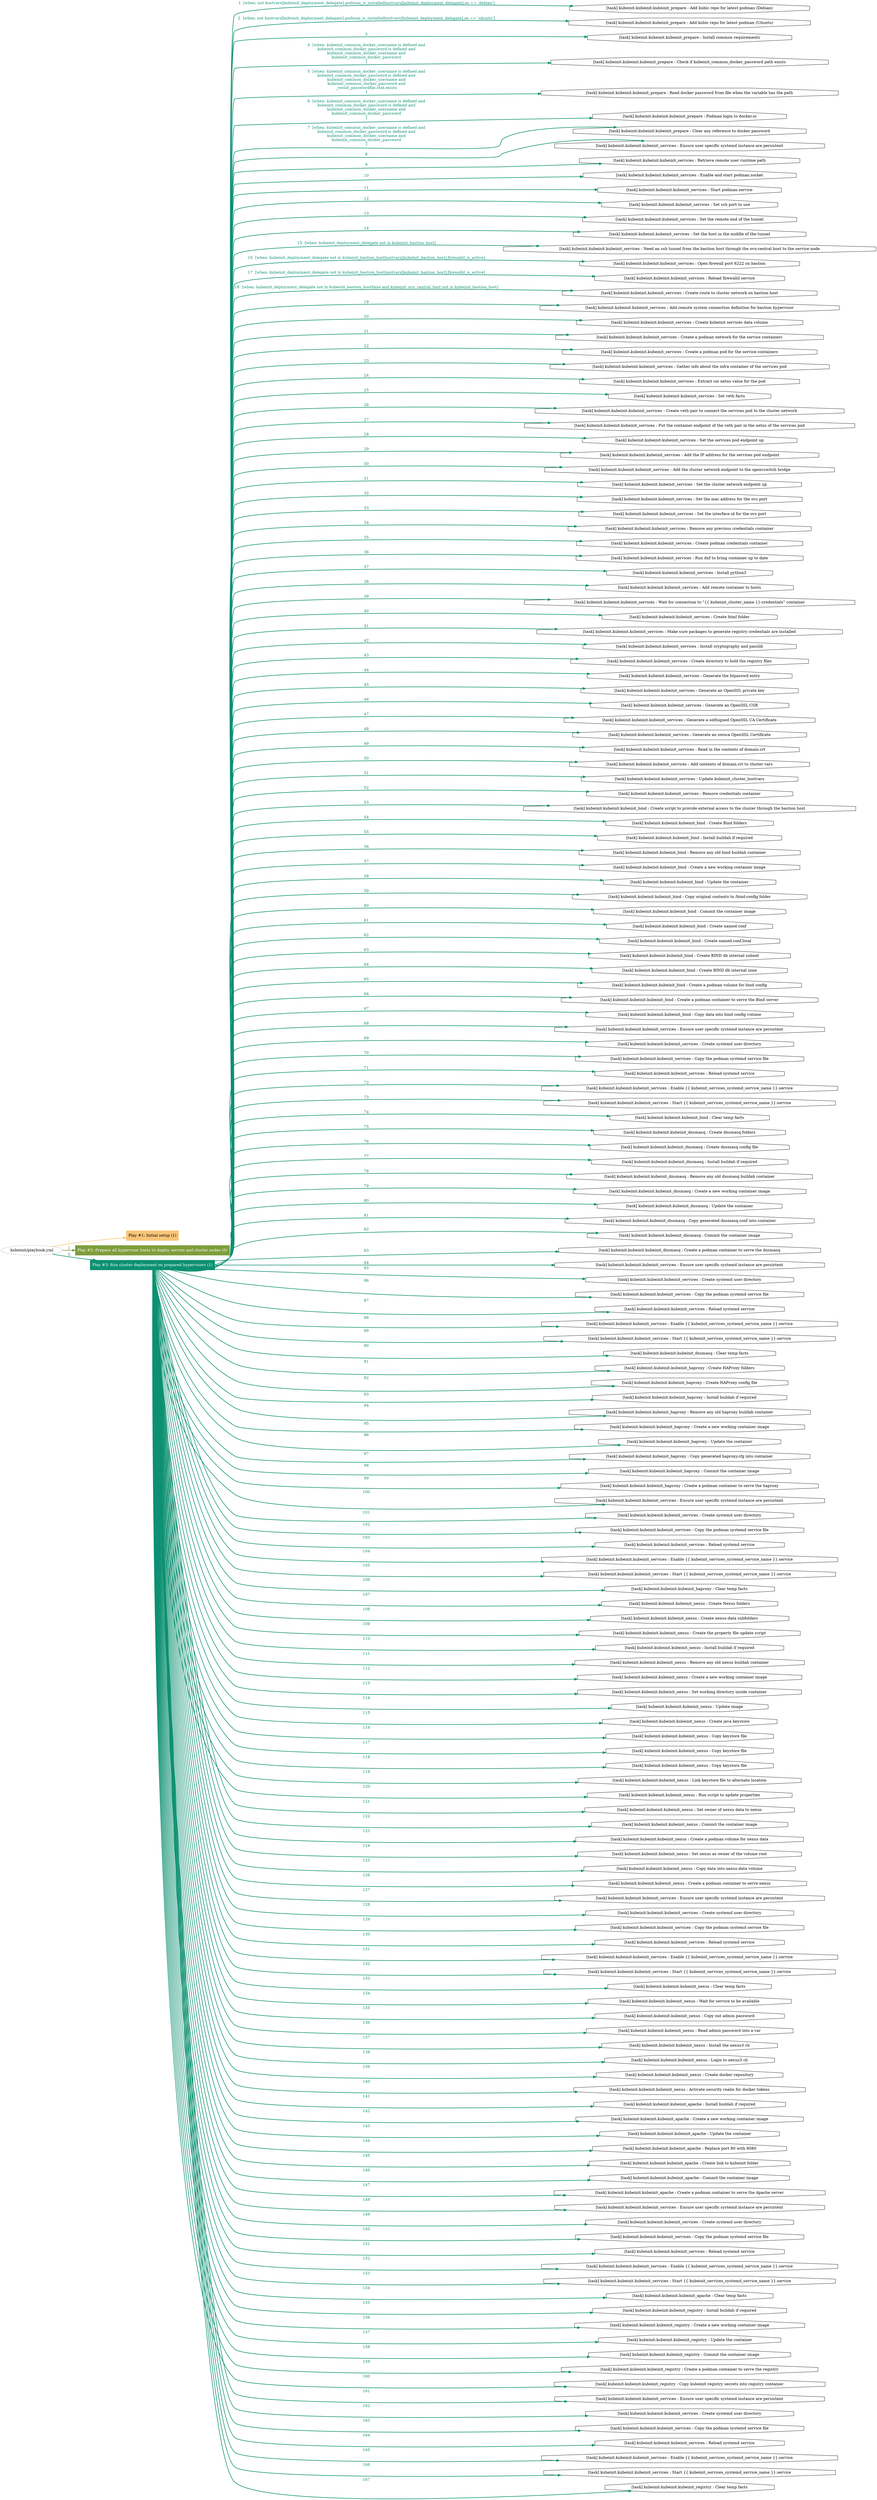 digraph "kubeinit/playbook.yml "{
	graph [concentrate=true ordering=in rankdir=LR ratio=fill]
	edge [esep=5 sep=10]
	"kubeinit/playbook.yml" [id=root_node style=dotted]
	subgraph "Play #1: Initial setup (1) "{
		"Play #1: Initial setup (1)" [color="#f8c577" fontcolor="#000000" id="play_4c43c7ff-5f3a-446f-aee8-fa86645dd1fc" shape=box style=filled tooltip=localhost]
		"kubeinit/playbook.yml" -> "Play #1: Initial setup (1)" [label=1 color="#f8c577" fontcolor="#f8c577" id="edge_a277c34b-364a-4117-9af6-13f7510e6fd6" style=bold]
	}
	subgraph "Play #2: Prepare all hypervisor hosts to deploy service and cluster nodes (0) "{
		"Play #2: Prepare all hypervisor hosts to deploy service and cluster nodes (0)" [color="#7d9e3c" fontcolor="#ffffff" id="play_d192e37d-7719-4a07-bc23-af926d6a0292" shape=box style=filled tooltip=""]
		"kubeinit/playbook.yml" -> "Play #2: Prepare all hypervisor hosts to deploy service and cluster nodes (0)" [label=2 color="#7d9e3c" fontcolor="#7d9e3c" id="edge_8c437dfe-16f7-4eb2-80be-c2914cf84325" style=bold]
	}
	subgraph "Play #3: Run cluster deployment on prepared hypervisors (1) "{
		"Play #3: Run cluster deployment on prepared hypervisors (1)" [color="#0c9071" fontcolor="#ffffff" id="play_a5ea6128-f92a-4ed9-ae28-5893963831f6" shape=box style=filled tooltip=localhost]
		"kubeinit/playbook.yml" -> "Play #3: Run cluster deployment on prepared hypervisors (1)" [label=3 color="#0c9071" fontcolor="#0c9071" id="edge_af597f0f-2ad2-43c7-92bf-e655bf5117b7" style=bold]
		"task_14664f68-9167-4d1b-9f3b-eecb7dab67db" [label="[task] kubeinit.kubeinit.kubeinit_prepare : Add kubic repo for latest podman (Debian)" id="task_14664f68-9167-4d1b-9f3b-eecb7dab67db" shape=octagon tooltip="[task] kubeinit.kubeinit.kubeinit_prepare : Add kubic repo for latest podman (Debian)"]
		"Play #3: Run cluster deployment on prepared hypervisors (1)" -> "task_14664f68-9167-4d1b-9f3b-eecb7dab67db" [label="1  [when: not hostvars[kubeinit_deployment_delegate].podman_is_installedhostvars[kubeinit_deployment_delegate].os == 'debian']" color="#0c9071" fontcolor="#0c9071" id="edge_a99b2c9e-d119-4eca-9aea-b0a253fd136d" style=bold]
		"task_da50c7d8-c9b8-4bea-9f27-4a903d0ad327" [label="[task] kubeinit.kubeinit.kubeinit_prepare : Add kubic repo for latest podman (Ubuntu)" id="task_da50c7d8-c9b8-4bea-9f27-4a903d0ad327" shape=octagon tooltip="[task] kubeinit.kubeinit.kubeinit_prepare : Add kubic repo for latest podman (Ubuntu)"]
		"Play #3: Run cluster deployment on prepared hypervisors (1)" -> "task_da50c7d8-c9b8-4bea-9f27-4a903d0ad327" [label="2  [when: not hostvars[kubeinit_deployment_delegate].podman_is_installedhostvars[kubeinit_deployment_delegate].os == 'ubuntu']" color="#0c9071" fontcolor="#0c9071" id="edge_6e1adc02-5b12-4654-a35e-2c0b5ccc5a82" style=bold]
		"task_c92c88cf-cab3-49d5-9e13-45fc06969f73" [label="[task] kubeinit.kubeinit.kubeinit_prepare : Install common requirements" id="task_c92c88cf-cab3-49d5-9e13-45fc06969f73" shape=octagon tooltip="[task] kubeinit.kubeinit.kubeinit_prepare : Install common requirements"]
		"Play #3: Run cluster deployment on prepared hypervisors (1)" -> "task_c92c88cf-cab3-49d5-9e13-45fc06969f73" [label=3 color="#0c9071" fontcolor="#0c9071" id="edge_a2a7ff98-9a1f-4ad3-a809-d6b6cff559e5" style=bold]
		"task_6ccff01e-6a3c-475f-8fa9-48a40d1b9e13" [label="[task] kubeinit.kubeinit.kubeinit_prepare : Check if kubeinit_common_docker_password path exists" id="task_6ccff01e-6a3c-475f-8fa9-48a40d1b9e13" shape=octagon tooltip="[task] kubeinit.kubeinit.kubeinit_prepare : Check if kubeinit_common_docker_password path exists"]
		"Play #3: Run cluster deployment on prepared hypervisors (1)" -> "task_6ccff01e-6a3c-475f-8fa9-48a40d1b9e13" [label="4  [when: kubeinit_common_docker_username is defined and
kubeinit_common_docker_password is defined and
kubeinit_common_docker_username and
kubeinit_common_docker_password
]" color="#0c9071" fontcolor="#0c9071" id="edge_47851d2f-b165-4517-8398-b5d1ae4f3a16" style=bold]
		"task_3465690d-16ab-4e50-87f2-0b9b0943f9de" [label="[task] kubeinit.kubeinit.kubeinit_prepare : Read docker password from file when the variable has the path" id="task_3465690d-16ab-4e50-87f2-0b9b0943f9de" shape=octagon tooltip="[task] kubeinit.kubeinit.kubeinit_prepare : Read docker password from file when the variable has the path"]
		"Play #3: Run cluster deployment on prepared hypervisors (1)" -> "task_3465690d-16ab-4e50-87f2-0b9b0943f9de" [label="5  [when: kubeinit_common_docker_username is defined and
kubeinit_common_docker_password is defined and
kubeinit_common_docker_username and
kubeinit_common_docker_password and
_result_passwordfile.stat.exists
]" color="#0c9071" fontcolor="#0c9071" id="edge_67a1c374-13e9-4bcd-9c79-b0a20951e3d6" style=bold]
		"task_30465ff6-63c3-40f7-b32a-bf15e2258f1c" [label="[task] kubeinit.kubeinit.kubeinit_prepare : Podman login to docker.io" id="task_30465ff6-63c3-40f7-b32a-bf15e2258f1c" shape=octagon tooltip="[task] kubeinit.kubeinit.kubeinit_prepare : Podman login to docker.io"]
		"Play #3: Run cluster deployment on prepared hypervisors (1)" -> "task_30465ff6-63c3-40f7-b32a-bf15e2258f1c" [label="6  [when: kubeinit_common_docker_username is defined and
kubeinit_common_docker_password is defined and
kubeinit_common_docker_username and
kubeinit_common_docker_password
]" color="#0c9071" fontcolor="#0c9071" id="edge_982026e8-89a6-4b6b-8fdf-d3ea3d7ce17f" style=bold]
		"task_325d82c2-00fd-4b7c-8efc-13f6c385f31a" [label="[task] kubeinit.kubeinit.kubeinit_prepare : Clear any reference to docker password" id="task_325d82c2-00fd-4b7c-8efc-13f6c385f31a" shape=octagon tooltip="[task] kubeinit.kubeinit.kubeinit_prepare : Clear any reference to docker password"]
		"Play #3: Run cluster deployment on prepared hypervisors (1)" -> "task_325d82c2-00fd-4b7c-8efc-13f6c385f31a" [label="7  [when: kubeinit_common_docker_username is defined and
kubeinit_common_docker_password is defined and
kubeinit_common_docker_username and
kubeinit_common_docker_password
]" color="#0c9071" fontcolor="#0c9071" id="edge_73e4226e-35cc-4fae-9117-eea89e4ba00e" style=bold]
		"task_8f8002eb-8f8d-41b4-a4e3-0647964fdda8" [label="[task] kubeinit.kubeinit.kubeinit_services : Ensure user specific systemd instance are persistent" id="task_8f8002eb-8f8d-41b4-a4e3-0647964fdda8" shape=octagon tooltip="[task] kubeinit.kubeinit.kubeinit_services : Ensure user specific systemd instance are persistent"]
		"Play #3: Run cluster deployment on prepared hypervisors (1)" -> "task_8f8002eb-8f8d-41b4-a4e3-0647964fdda8" [label=8 color="#0c9071" fontcolor="#0c9071" id="edge_192817ed-3dce-4386-b914-d7653fa25e22" style=bold]
		"task_f7b8333a-75a6-4243-bf53-26d774f75f10" [label="[task] kubeinit.kubeinit.kubeinit_services : Retrieve remote user runtime path" id="task_f7b8333a-75a6-4243-bf53-26d774f75f10" shape=octagon tooltip="[task] kubeinit.kubeinit.kubeinit_services : Retrieve remote user runtime path"]
		"Play #3: Run cluster deployment on prepared hypervisors (1)" -> "task_f7b8333a-75a6-4243-bf53-26d774f75f10" [label=9 color="#0c9071" fontcolor="#0c9071" id="edge_5284d515-b346-4bfb-aad4-ce372da96173" style=bold]
		"task_a25efdf7-e5ed-464b-b7eb-bd30acc73591" [label="[task] kubeinit.kubeinit.kubeinit_services : Enable and start podman.socket" id="task_a25efdf7-e5ed-464b-b7eb-bd30acc73591" shape=octagon tooltip="[task] kubeinit.kubeinit.kubeinit_services : Enable and start podman.socket"]
		"Play #3: Run cluster deployment on prepared hypervisors (1)" -> "task_a25efdf7-e5ed-464b-b7eb-bd30acc73591" [label=10 color="#0c9071" fontcolor="#0c9071" id="edge_aa3d07bc-a689-48f2-acac-f84a076900c8" style=bold]
		"task_02693f01-aefd-41ea-a808-5b3633a2c4d0" [label="[task] kubeinit.kubeinit.kubeinit_services : Start podman.service" id="task_02693f01-aefd-41ea-a808-5b3633a2c4d0" shape=octagon tooltip="[task] kubeinit.kubeinit.kubeinit_services : Start podman.service"]
		"Play #3: Run cluster deployment on prepared hypervisors (1)" -> "task_02693f01-aefd-41ea-a808-5b3633a2c4d0" [label=11 color="#0c9071" fontcolor="#0c9071" id="edge_10c5407b-c498-487b-8ce2-61749629fd83" style=bold]
		"task_59c8a2a4-f08f-43dd-aa8a-6da20e79526c" [label="[task] kubeinit.kubeinit.kubeinit_services : Set ssh port to use" id="task_59c8a2a4-f08f-43dd-aa8a-6da20e79526c" shape=octagon tooltip="[task] kubeinit.kubeinit.kubeinit_services : Set ssh port to use"]
		"Play #3: Run cluster deployment on prepared hypervisors (1)" -> "task_59c8a2a4-f08f-43dd-aa8a-6da20e79526c" [label=12 color="#0c9071" fontcolor="#0c9071" id="edge_16dd9849-a1a8-42c7-85dd-2b7280b7d309" style=bold]
		"task_805ff512-5292-4b75-a095-82801c6585f9" [label="[task] kubeinit.kubeinit.kubeinit_services : Set the remote end of the tunnel" id="task_805ff512-5292-4b75-a095-82801c6585f9" shape=octagon tooltip="[task] kubeinit.kubeinit.kubeinit_services : Set the remote end of the tunnel"]
		"Play #3: Run cluster deployment on prepared hypervisors (1)" -> "task_805ff512-5292-4b75-a095-82801c6585f9" [label=13 color="#0c9071" fontcolor="#0c9071" id="edge_e0a2267b-1557-4be0-84b2-12f8f4feeef3" style=bold]
		"task_202c2eec-71be-4b31-af17-c36ae5f37467" [label="[task] kubeinit.kubeinit.kubeinit_services : Set the host in the middle of the tunnel" id="task_202c2eec-71be-4b31-af17-c36ae5f37467" shape=octagon tooltip="[task] kubeinit.kubeinit.kubeinit_services : Set the host in the middle of the tunnel"]
		"Play #3: Run cluster deployment on prepared hypervisors (1)" -> "task_202c2eec-71be-4b31-af17-c36ae5f37467" [label=14 color="#0c9071" fontcolor="#0c9071" id="edge_19d43383-59df-4da2-83d4-c8c7614c3ea4" style=bold]
		"task_d022f35e-6cf8-4f22-a52c-04a9e948dfeb" [label="[task] kubeinit.kubeinit.kubeinit_services : Need an ssh tunnel from the bastion host through the ovn-central host to the service node" id="task_d022f35e-6cf8-4f22-a52c-04a9e948dfeb" shape=octagon tooltip="[task] kubeinit.kubeinit.kubeinit_services : Need an ssh tunnel from the bastion host through the ovn-central host to the service node"]
		"Play #3: Run cluster deployment on prepared hypervisors (1)" -> "task_d022f35e-6cf8-4f22-a52c-04a9e948dfeb" [label="15  [when: kubeinit_deployment_delegate not in kubeinit_bastion_host]" color="#0c9071" fontcolor="#0c9071" id="edge_23640340-1576-4cd0-9970-4fb4e5613849" style=bold]
		"task_ae8abc09-40a3-478f-a02f-74eb50c248df" [label="[task] kubeinit.kubeinit.kubeinit_services : Open firewall port 6222 on bastion" id="task_ae8abc09-40a3-478f-a02f-74eb50c248df" shape=octagon tooltip="[task] kubeinit.kubeinit.kubeinit_services : Open firewall port 6222 on bastion"]
		"Play #3: Run cluster deployment on prepared hypervisors (1)" -> "task_ae8abc09-40a3-478f-a02f-74eb50c248df" [label="16  [when: kubeinit_deployment_delegate not in kubeinit_bastion_hosthostvars[kubeinit_bastion_host].firewalld_is_active]" color="#0c9071" fontcolor="#0c9071" id="edge_9c0d5905-f5e9-4f49-9270-9f94e801decc" style=bold]
		"task_e18150fe-b2eb-45ba-9615-c6ba22499744" [label="[task] kubeinit.kubeinit.kubeinit_services : Reload firewalld service" id="task_e18150fe-b2eb-45ba-9615-c6ba22499744" shape=octagon tooltip="[task] kubeinit.kubeinit.kubeinit_services : Reload firewalld service"]
		"Play #3: Run cluster deployment on prepared hypervisors (1)" -> "task_e18150fe-b2eb-45ba-9615-c6ba22499744" [label="17  [when: kubeinit_deployment_delegate not in kubeinit_bastion_hosthostvars[kubeinit_bastion_host].firewalld_is_active]" color="#0c9071" fontcolor="#0c9071" id="edge_affacdbb-1ae8-4a87-aef5-eedc401e0e2d" style=bold]
		"task_7415612f-81f9-492c-a61e-db05585a33b4" [label="[task] kubeinit.kubeinit.kubeinit_services : Create route to cluster network on bastion host" id="task_7415612f-81f9-492c-a61e-db05585a33b4" shape=octagon tooltip="[task] kubeinit.kubeinit.kubeinit_services : Create route to cluster network on bastion host"]
		"Play #3: Run cluster deployment on prepared hypervisors (1)" -> "task_7415612f-81f9-492c-a61e-db05585a33b4" [label="18  [when: kubeinit_deployment_delegate not in kubeinit_bastion_hostfalse and kubeinit_ovn_central_host not in kubeinit_bastion_host]" color="#0c9071" fontcolor="#0c9071" id="edge_616087fc-b85a-4f4c-a5ec-a92a568d3b3e" style=bold]
		"task_25f4e532-ae57-4ed4-a463-6c37b9c21d60" [label="[task] kubeinit.kubeinit.kubeinit_services : Add remote system connection definition for bastion hypervisor" id="task_25f4e532-ae57-4ed4-a463-6c37b9c21d60" shape=octagon tooltip="[task] kubeinit.kubeinit.kubeinit_services : Add remote system connection definition for bastion hypervisor"]
		"Play #3: Run cluster deployment on prepared hypervisors (1)" -> "task_25f4e532-ae57-4ed4-a463-6c37b9c21d60" [label=19 color="#0c9071" fontcolor="#0c9071" id="edge_7ccec209-82ec-405b-91bd-d5964b18fcdb" style=bold]
		"task_1b534b48-2f96-4f4c-afc3-8ec41e6ef024" [label="[task] kubeinit.kubeinit.kubeinit_services : Create kubeinit services data volume" id="task_1b534b48-2f96-4f4c-afc3-8ec41e6ef024" shape=octagon tooltip="[task] kubeinit.kubeinit.kubeinit_services : Create kubeinit services data volume"]
		"Play #3: Run cluster deployment on prepared hypervisors (1)" -> "task_1b534b48-2f96-4f4c-afc3-8ec41e6ef024" [label=20 color="#0c9071" fontcolor="#0c9071" id="edge_0795eb0c-9328-4910-9184-37eaeb7516b6" style=bold]
		"task_b267787e-151c-4d93-a921-873f5e2276f3" [label="[task] kubeinit.kubeinit.kubeinit_services : Create a podman network for the service containers" id="task_b267787e-151c-4d93-a921-873f5e2276f3" shape=octagon tooltip="[task] kubeinit.kubeinit.kubeinit_services : Create a podman network for the service containers"]
		"Play #3: Run cluster deployment on prepared hypervisors (1)" -> "task_b267787e-151c-4d93-a921-873f5e2276f3" [label=21 color="#0c9071" fontcolor="#0c9071" id="edge_8450c87b-7e83-49fb-a6fb-27467ac36a8b" style=bold]
		"task_c9ce5c9b-f27a-4af8-82fa-d1ca7944d745" [label="[task] kubeinit.kubeinit.kubeinit_services : Create a podman pod for the service containers" id="task_c9ce5c9b-f27a-4af8-82fa-d1ca7944d745" shape=octagon tooltip="[task] kubeinit.kubeinit.kubeinit_services : Create a podman pod for the service containers"]
		"Play #3: Run cluster deployment on prepared hypervisors (1)" -> "task_c9ce5c9b-f27a-4af8-82fa-d1ca7944d745" [label=22 color="#0c9071" fontcolor="#0c9071" id="edge_bc553402-685e-448f-9546-6742e89b840c" style=bold]
		"task_c281b2f9-be55-4137-9c54-7bad0c23809c" [label="[task] kubeinit.kubeinit.kubeinit_services : Gather info about the infra container of the services pod" id="task_c281b2f9-be55-4137-9c54-7bad0c23809c" shape=octagon tooltip="[task] kubeinit.kubeinit.kubeinit_services : Gather info about the infra container of the services pod"]
		"Play #3: Run cluster deployment on prepared hypervisors (1)" -> "task_c281b2f9-be55-4137-9c54-7bad0c23809c" [label=23 color="#0c9071" fontcolor="#0c9071" id="edge_7ed75294-c024-4a7b-adbf-2ddc8d8c3b10" style=bold]
		"task_857b3a22-d5c2-42f4-9410-5a7cc1f824b1" [label="[task] kubeinit.kubeinit.kubeinit_services : Extract cni netns value for the pod" id="task_857b3a22-d5c2-42f4-9410-5a7cc1f824b1" shape=octagon tooltip="[task] kubeinit.kubeinit.kubeinit_services : Extract cni netns value for the pod"]
		"Play #3: Run cluster deployment on prepared hypervisors (1)" -> "task_857b3a22-d5c2-42f4-9410-5a7cc1f824b1" [label=24 color="#0c9071" fontcolor="#0c9071" id="edge_b8fa2845-a7f9-43c7-852c-7f982f691939" style=bold]
		"task_898df690-8224-44a2-8b7d-e734065022eb" [label="[task] kubeinit.kubeinit.kubeinit_services : Set veth facts" id="task_898df690-8224-44a2-8b7d-e734065022eb" shape=octagon tooltip="[task] kubeinit.kubeinit.kubeinit_services : Set veth facts"]
		"Play #3: Run cluster deployment on prepared hypervisors (1)" -> "task_898df690-8224-44a2-8b7d-e734065022eb" [label=25 color="#0c9071" fontcolor="#0c9071" id="edge_7a9c5ad5-ace3-4322-9009-d582c2651d65" style=bold]
		"task_93fa07c8-0783-4c18-bf5f-2051a1e219d6" [label="[task] kubeinit.kubeinit.kubeinit_services : Create veth pair to connect the services pod to the cluster network" id="task_93fa07c8-0783-4c18-bf5f-2051a1e219d6" shape=octagon tooltip="[task] kubeinit.kubeinit.kubeinit_services : Create veth pair to connect the services pod to the cluster network"]
		"Play #3: Run cluster deployment on prepared hypervisors (1)" -> "task_93fa07c8-0783-4c18-bf5f-2051a1e219d6" [label=26 color="#0c9071" fontcolor="#0c9071" id="edge_e025cbbc-d030-4ba3-8990-7d8bd210593b" style=bold]
		"task_9c26fe90-c512-4690-b64d-aefc97e7462d" [label="[task] kubeinit.kubeinit.kubeinit_services : Put the container endpoint of the veth pair in the netns of the services pod" id="task_9c26fe90-c512-4690-b64d-aefc97e7462d" shape=octagon tooltip="[task] kubeinit.kubeinit.kubeinit_services : Put the container endpoint of the veth pair in the netns of the services pod"]
		"Play #3: Run cluster deployment on prepared hypervisors (1)" -> "task_9c26fe90-c512-4690-b64d-aefc97e7462d" [label=27 color="#0c9071" fontcolor="#0c9071" id="edge_cfbe2698-fab5-426b-a43a-604d5c4d4ff8" style=bold]
		"task_ebc54ee0-b30b-43da-b9df-ef4fdeaff013" [label="[task] kubeinit.kubeinit.kubeinit_services : Set the services pod endpoint up" id="task_ebc54ee0-b30b-43da-b9df-ef4fdeaff013" shape=octagon tooltip="[task] kubeinit.kubeinit.kubeinit_services : Set the services pod endpoint up"]
		"Play #3: Run cluster deployment on prepared hypervisors (1)" -> "task_ebc54ee0-b30b-43da-b9df-ef4fdeaff013" [label=28 color="#0c9071" fontcolor="#0c9071" id="edge_441f4cd1-9242-49d0-8a98-f46c102adff5" style=bold]
		"task_42d492e1-7d98-45a3-95e1-93a3a1f1ded1" [label="[task] kubeinit.kubeinit.kubeinit_services : Add the IP address for the services pod endpoint" id="task_42d492e1-7d98-45a3-95e1-93a3a1f1ded1" shape=octagon tooltip="[task] kubeinit.kubeinit.kubeinit_services : Add the IP address for the services pod endpoint"]
		"Play #3: Run cluster deployment on prepared hypervisors (1)" -> "task_42d492e1-7d98-45a3-95e1-93a3a1f1ded1" [label=29 color="#0c9071" fontcolor="#0c9071" id="edge_4284b276-f41a-484e-a39a-9d432679dc39" style=bold]
		"task_0a6d91fa-4d8c-4075-9f97-ed05821c65ca" [label="[task] kubeinit.kubeinit.kubeinit_services : Add the cluster network endpoint to the openvswitch bridge" id="task_0a6d91fa-4d8c-4075-9f97-ed05821c65ca" shape=octagon tooltip="[task] kubeinit.kubeinit.kubeinit_services : Add the cluster network endpoint to the openvswitch bridge"]
		"Play #3: Run cluster deployment on prepared hypervisors (1)" -> "task_0a6d91fa-4d8c-4075-9f97-ed05821c65ca" [label=30 color="#0c9071" fontcolor="#0c9071" id="edge_d95f71e3-9fae-45de-82ab-ae1ea4d6748d" style=bold]
		"task_6c781fe5-90e7-455a-a996-eb53a38d45fe" [label="[task] kubeinit.kubeinit.kubeinit_services : Set the cluster network endpoint up" id="task_6c781fe5-90e7-455a-a996-eb53a38d45fe" shape=octagon tooltip="[task] kubeinit.kubeinit.kubeinit_services : Set the cluster network endpoint up"]
		"Play #3: Run cluster deployment on prepared hypervisors (1)" -> "task_6c781fe5-90e7-455a-a996-eb53a38d45fe" [label=31 color="#0c9071" fontcolor="#0c9071" id="edge_dd52a3e3-e253-4046-bb1a-44cb1ff5d0ad" style=bold]
		"task_1f5a76ae-c427-4b63-84f8-1f16ea2cbcdf" [label="[task] kubeinit.kubeinit.kubeinit_services : Set the mac address for the ovs port" id="task_1f5a76ae-c427-4b63-84f8-1f16ea2cbcdf" shape=octagon tooltip="[task] kubeinit.kubeinit.kubeinit_services : Set the mac address for the ovs port"]
		"Play #3: Run cluster deployment on prepared hypervisors (1)" -> "task_1f5a76ae-c427-4b63-84f8-1f16ea2cbcdf" [label=32 color="#0c9071" fontcolor="#0c9071" id="edge_ffd9b623-9eb2-48a1-8e0d-244eec32042b" style=bold]
		"task_dd918a25-88dc-4ba1-92d2-9df3a70b0cc3" [label="[task] kubeinit.kubeinit.kubeinit_services : Set the interface id for the ovs port" id="task_dd918a25-88dc-4ba1-92d2-9df3a70b0cc3" shape=octagon tooltip="[task] kubeinit.kubeinit.kubeinit_services : Set the interface id for the ovs port"]
		"Play #3: Run cluster deployment on prepared hypervisors (1)" -> "task_dd918a25-88dc-4ba1-92d2-9df3a70b0cc3" [label=33 color="#0c9071" fontcolor="#0c9071" id="edge_5cfbbd16-fed4-452f-8845-39fd3655e75e" style=bold]
		"task_f4067179-8c4f-4810-9a68-4568bdfaf2e3" [label="[task] kubeinit.kubeinit.kubeinit_services : Remove any previous credentials container" id="task_f4067179-8c4f-4810-9a68-4568bdfaf2e3" shape=octagon tooltip="[task] kubeinit.kubeinit.kubeinit_services : Remove any previous credentials container"]
		"Play #3: Run cluster deployment on prepared hypervisors (1)" -> "task_f4067179-8c4f-4810-9a68-4568bdfaf2e3" [label=34 color="#0c9071" fontcolor="#0c9071" id="edge_b221068b-ea85-478b-a371-4a86996a0207" style=bold]
		"task_2706daf0-c4cb-4512-a255-164d09359665" [label="[task] kubeinit.kubeinit.kubeinit_services : Create podman credentials container" id="task_2706daf0-c4cb-4512-a255-164d09359665" shape=octagon tooltip="[task] kubeinit.kubeinit.kubeinit_services : Create podman credentials container"]
		"Play #3: Run cluster deployment on prepared hypervisors (1)" -> "task_2706daf0-c4cb-4512-a255-164d09359665" [label=35 color="#0c9071" fontcolor="#0c9071" id="edge_81f47edc-90ff-4eb5-bf91-76530b3d50f9" style=bold]
		"task_feca54e2-aab2-4d01-bea0-6d5e5bee3834" [label="[task] kubeinit.kubeinit.kubeinit_services : Run dnf to bring container up to date" id="task_feca54e2-aab2-4d01-bea0-6d5e5bee3834" shape=octagon tooltip="[task] kubeinit.kubeinit.kubeinit_services : Run dnf to bring container up to date"]
		"Play #3: Run cluster deployment on prepared hypervisors (1)" -> "task_feca54e2-aab2-4d01-bea0-6d5e5bee3834" [label=36 color="#0c9071" fontcolor="#0c9071" id="edge_81f86bb9-dd55-46d1-ae83-aa822375e80c" style=bold]
		"task_6b3fced2-5bd2-4cda-84c8-f51dda6043ee" [label="[task] kubeinit.kubeinit.kubeinit_services : Install python3" id="task_6b3fced2-5bd2-4cda-84c8-f51dda6043ee" shape=octagon tooltip="[task] kubeinit.kubeinit.kubeinit_services : Install python3"]
		"Play #3: Run cluster deployment on prepared hypervisors (1)" -> "task_6b3fced2-5bd2-4cda-84c8-f51dda6043ee" [label=37 color="#0c9071" fontcolor="#0c9071" id="edge_85e1d76a-2160-4d2f-a751-c4d03ef54ee5" style=bold]
		"task_1c6b6925-2c92-4de3-8947-924745dcbdc3" [label="[task] kubeinit.kubeinit.kubeinit_services : Add remote container to hosts" id="task_1c6b6925-2c92-4de3-8947-924745dcbdc3" shape=octagon tooltip="[task] kubeinit.kubeinit.kubeinit_services : Add remote container to hosts"]
		"Play #3: Run cluster deployment on prepared hypervisors (1)" -> "task_1c6b6925-2c92-4de3-8947-924745dcbdc3" [label=38 color="#0c9071" fontcolor="#0c9071" id="edge_8398ee9c-17b3-4bb9-831f-fa3444fe3575" style=bold]
		"task_4113aec6-0bdb-49bd-bf21-2825dd476cd1" [label="[task] kubeinit.kubeinit.kubeinit_services : Wait for connection to &#34;{{ kubeinit_cluster_name }}-credentials&#34; container" id="task_4113aec6-0bdb-49bd-bf21-2825dd476cd1" shape=octagon tooltip="[task] kubeinit.kubeinit.kubeinit_services : Wait for connection to &#34;{{ kubeinit_cluster_name }}-credentials&#34; container"]
		"Play #3: Run cluster deployment on prepared hypervisors (1)" -> "task_4113aec6-0bdb-49bd-bf21-2825dd476cd1" [label=39 color="#0c9071" fontcolor="#0c9071" id="edge_23a42f8f-0fb5-43fb-8f4a-6167d6cd1fb1" style=bold]
		"task_d9f56c49-6d86-4b24-853c-6fb1e22078d1" [label="[task] kubeinit.kubeinit.kubeinit_services : Create html folder" id="task_d9f56c49-6d86-4b24-853c-6fb1e22078d1" shape=octagon tooltip="[task] kubeinit.kubeinit.kubeinit_services : Create html folder"]
		"Play #3: Run cluster deployment on prepared hypervisors (1)" -> "task_d9f56c49-6d86-4b24-853c-6fb1e22078d1" [label=40 color="#0c9071" fontcolor="#0c9071" id="edge_52d34454-cdc2-4eb3-b893-fe050c77d289" style=bold]
		"task_4da6f44d-2fe9-4b11-80d0-9862d262f4e6" [label="[task] kubeinit.kubeinit.kubeinit_services : Make sure packages to generate registry credentials are installed" id="task_4da6f44d-2fe9-4b11-80d0-9862d262f4e6" shape=octagon tooltip="[task] kubeinit.kubeinit.kubeinit_services : Make sure packages to generate registry credentials are installed"]
		"Play #3: Run cluster deployment on prepared hypervisors (1)" -> "task_4da6f44d-2fe9-4b11-80d0-9862d262f4e6" [label=41 color="#0c9071" fontcolor="#0c9071" id="edge_e4480f12-d6f1-4327-acfd-fff51bce019b" style=bold]
		"task_d40c5cf8-963b-43f9-82fc-a240987a7f8f" [label="[task] kubeinit.kubeinit.kubeinit_services : Install cryptography and passlib" id="task_d40c5cf8-963b-43f9-82fc-a240987a7f8f" shape=octagon tooltip="[task] kubeinit.kubeinit.kubeinit_services : Install cryptography and passlib"]
		"Play #3: Run cluster deployment on prepared hypervisors (1)" -> "task_d40c5cf8-963b-43f9-82fc-a240987a7f8f" [label=42 color="#0c9071" fontcolor="#0c9071" id="edge_6c55c302-fbac-41e9-8dd3-5109faf07228" style=bold]
		"task_303be26f-7215-4147-b735-51940d64c087" [label="[task] kubeinit.kubeinit.kubeinit_services : Create directory to hold the registry files" id="task_303be26f-7215-4147-b735-51940d64c087" shape=octagon tooltip="[task] kubeinit.kubeinit.kubeinit_services : Create directory to hold the registry files"]
		"Play #3: Run cluster deployment on prepared hypervisors (1)" -> "task_303be26f-7215-4147-b735-51940d64c087" [label=43 color="#0c9071" fontcolor="#0c9071" id="edge_fc3eef3a-f0c4-443b-a046-1bc013cd5eb7" style=bold]
		"task_6a7e46eb-e014-4396-8732-60cccb051800" [label="[task] kubeinit.kubeinit.kubeinit_services : Generate the htpasswd entry" id="task_6a7e46eb-e014-4396-8732-60cccb051800" shape=octagon tooltip="[task] kubeinit.kubeinit.kubeinit_services : Generate the htpasswd entry"]
		"Play #3: Run cluster deployment on prepared hypervisors (1)" -> "task_6a7e46eb-e014-4396-8732-60cccb051800" [label=44 color="#0c9071" fontcolor="#0c9071" id="edge_3b67b0bc-3a71-4585-993e-2f181174bed1" style=bold]
		"task_b544bc8c-0afc-48da-b5fa-04c84958d272" [label="[task] kubeinit.kubeinit.kubeinit_services : Generate an OpenSSL private key" id="task_b544bc8c-0afc-48da-b5fa-04c84958d272" shape=octagon tooltip="[task] kubeinit.kubeinit.kubeinit_services : Generate an OpenSSL private key"]
		"Play #3: Run cluster deployment on prepared hypervisors (1)" -> "task_b544bc8c-0afc-48da-b5fa-04c84958d272" [label=45 color="#0c9071" fontcolor="#0c9071" id="edge_6e3d974e-4329-46e1-936d-4b79388d082b" style=bold]
		"task_7248b2c9-d8c6-473b-8fba-268262d237b2" [label="[task] kubeinit.kubeinit.kubeinit_services : Generate an OpenSSL CSR" id="task_7248b2c9-d8c6-473b-8fba-268262d237b2" shape=octagon tooltip="[task] kubeinit.kubeinit.kubeinit_services : Generate an OpenSSL CSR"]
		"Play #3: Run cluster deployment on prepared hypervisors (1)" -> "task_7248b2c9-d8c6-473b-8fba-268262d237b2" [label=46 color="#0c9071" fontcolor="#0c9071" id="edge_c44a71b7-9ef1-4fbe-afd4-10c3d163c910" style=bold]
		"task_5ff57804-24d6-4c58-9335-b1b9e5f8b23a" [label="[task] kubeinit.kubeinit.kubeinit_services : Generate a selfsigned OpenSSL CA Certificate" id="task_5ff57804-24d6-4c58-9335-b1b9e5f8b23a" shape=octagon tooltip="[task] kubeinit.kubeinit.kubeinit_services : Generate a selfsigned OpenSSL CA Certificate"]
		"Play #3: Run cluster deployment on prepared hypervisors (1)" -> "task_5ff57804-24d6-4c58-9335-b1b9e5f8b23a" [label=47 color="#0c9071" fontcolor="#0c9071" id="edge_5db6b7d6-cc07-45fd-8791-b7ff62871690" style=bold]
		"task_c7187d07-2a05-42ca-b6a1-8cc5349a00f1" [label="[task] kubeinit.kubeinit.kubeinit_services : Generate an ownca OpenSSL Certificate" id="task_c7187d07-2a05-42ca-b6a1-8cc5349a00f1" shape=octagon tooltip="[task] kubeinit.kubeinit.kubeinit_services : Generate an ownca OpenSSL Certificate"]
		"Play #3: Run cluster deployment on prepared hypervisors (1)" -> "task_c7187d07-2a05-42ca-b6a1-8cc5349a00f1" [label=48 color="#0c9071" fontcolor="#0c9071" id="edge_fc8fedb4-f624-4276-a412-4dec37204ad4" style=bold]
		"task_90c78fc5-a190-4166-9839-7d223ee322da" [label="[task] kubeinit.kubeinit.kubeinit_services : Read in the contents of domain.crt" id="task_90c78fc5-a190-4166-9839-7d223ee322da" shape=octagon tooltip="[task] kubeinit.kubeinit.kubeinit_services : Read in the contents of domain.crt"]
		"Play #3: Run cluster deployment on prepared hypervisors (1)" -> "task_90c78fc5-a190-4166-9839-7d223ee322da" [label=49 color="#0c9071" fontcolor="#0c9071" id="edge_4bff3329-707a-444f-9023-eb64d9d050b6" style=bold]
		"task_38c9d7c6-a8da-4cd8-b824-35f14a66b375" [label="[task] kubeinit.kubeinit.kubeinit_services : Add contents of domain.crt to cluster vars" id="task_38c9d7c6-a8da-4cd8-b824-35f14a66b375" shape=octagon tooltip="[task] kubeinit.kubeinit.kubeinit_services : Add contents of domain.crt to cluster vars"]
		"Play #3: Run cluster deployment on prepared hypervisors (1)" -> "task_38c9d7c6-a8da-4cd8-b824-35f14a66b375" [label=50 color="#0c9071" fontcolor="#0c9071" id="edge_c2478c44-1212-419a-87c2-8d49ed473b0b" style=bold]
		"task_d27854e3-3756-435e-891d-c3efe62caf98" [label="[task] kubeinit.kubeinit.kubeinit_services : Update kubeinit_cluster_hostvars" id="task_d27854e3-3756-435e-891d-c3efe62caf98" shape=octagon tooltip="[task] kubeinit.kubeinit.kubeinit_services : Update kubeinit_cluster_hostvars"]
		"Play #3: Run cluster deployment on prepared hypervisors (1)" -> "task_d27854e3-3756-435e-891d-c3efe62caf98" [label=51 color="#0c9071" fontcolor="#0c9071" id="edge_5165c84f-fe2d-43d5-a721-eae996570d03" style=bold]
		"task_c25be78f-b3a7-4f2a-98b6-dbb1cdea29aa" [label="[task] kubeinit.kubeinit.kubeinit_services : Remove credentials container" id="task_c25be78f-b3a7-4f2a-98b6-dbb1cdea29aa" shape=octagon tooltip="[task] kubeinit.kubeinit.kubeinit_services : Remove credentials container"]
		"Play #3: Run cluster deployment on prepared hypervisors (1)" -> "task_c25be78f-b3a7-4f2a-98b6-dbb1cdea29aa" [label=52 color="#0c9071" fontcolor="#0c9071" id="edge_7c8457fd-a66d-47a1-9faa-3e651eb48a2f" style=bold]
		"task_cedeb477-c67a-4ccf-b2a3-6372eb2f2c55" [label="[task] kubeinit.kubeinit.kubeinit_bind : Create script to provide external access to the cluster through the bastion host" id="task_cedeb477-c67a-4ccf-b2a3-6372eb2f2c55" shape=octagon tooltip="[task] kubeinit.kubeinit.kubeinit_bind : Create script to provide external access to the cluster through the bastion host"]
		"Play #3: Run cluster deployment on prepared hypervisors (1)" -> "task_cedeb477-c67a-4ccf-b2a3-6372eb2f2c55" [label=53 color="#0c9071" fontcolor="#0c9071" id="edge_eb730b44-c954-4695-aa54-baf5d7220474" style=bold]
		"task_42014815-7d1c-4915-b0af-e452193703c9" [label="[task] kubeinit.kubeinit.kubeinit_bind : Create Bind folders" id="task_42014815-7d1c-4915-b0af-e452193703c9" shape=octagon tooltip="[task] kubeinit.kubeinit.kubeinit_bind : Create Bind folders"]
		"Play #3: Run cluster deployment on prepared hypervisors (1)" -> "task_42014815-7d1c-4915-b0af-e452193703c9" [label=54 color="#0c9071" fontcolor="#0c9071" id="edge_451db7f1-b46c-44ca-906e-b6e079b86e88" style=bold]
		"task_91148414-a2ba-4445-8983-c2d55591ec4d" [label="[task] kubeinit.kubeinit.kubeinit_bind : Install buildah if required" id="task_91148414-a2ba-4445-8983-c2d55591ec4d" shape=octagon tooltip="[task] kubeinit.kubeinit.kubeinit_bind : Install buildah if required"]
		"Play #3: Run cluster deployment on prepared hypervisors (1)" -> "task_91148414-a2ba-4445-8983-c2d55591ec4d" [label=55 color="#0c9071" fontcolor="#0c9071" id="edge_af94f6bc-310a-4fa9-8b35-0a51c12cc421" style=bold]
		"task_382a18b7-7510-4502-8b97-07e6e818cb46" [label="[task] kubeinit.kubeinit.kubeinit_bind : Remove any old bind buildah container" id="task_382a18b7-7510-4502-8b97-07e6e818cb46" shape=octagon tooltip="[task] kubeinit.kubeinit.kubeinit_bind : Remove any old bind buildah container"]
		"Play #3: Run cluster deployment on prepared hypervisors (1)" -> "task_382a18b7-7510-4502-8b97-07e6e818cb46" [label=56 color="#0c9071" fontcolor="#0c9071" id="edge_7910ded4-e4f6-4156-9598-36363da32baf" style=bold]
		"task_d494f680-204e-4555-9ca2-5306ae15b462" [label="[task] kubeinit.kubeinit.kubeinit_bind : Create a new working container image" id="task_d494f680-204e-4555-9ca2-5306ae15b462" shape=octagon tooltip="[task] kubeinit.kubeinit.kubeinit_bind : Create a new working container image"]
		"Play #3: Run cluster deployment on prepared hypervisors (1)" -> "task_d494f680-204e-4555-9ca2-5306ae15b462" [label=57 color="#0c9071" fontcolor="#0c9071" id="edge_16281fd6-7af0-4484-ae94-d5a844c438a4" style=bold]
		"task_8490d03e-f1d5-472d-8480-92e8188266f7" [label="[task] kubeinit.kubeinit.kubeinit_bind : Update the container" id="task_8490d03e-f1d5-472d-8480-92e8188266f7" shape=octagon tooltip="[task] kubeinit.kubeinit.kubeinit_bind : Update the container"]
		"Play #3: Run cluster deployment on prepared hypervisors (1)" -> "task_8490d03e-f1d5-472d-8480-92e8188266f7" [label=58 color="#0c9071" fontcolor="#0c9071" id="edge_6eab9a28-8d5b-4ba4-92b2-5a4e9f11aab2" style=bold]
		"task_5e394312-b280-4f8d-875a-410a475362f7" [label="[task] kubeinit.kubeinit.kubeinit_bind : Copy original contents to /bind-config folder" id="task_5e394312-b280-4f8d-875a-410a475362f7" shape=octagon tooltip="[task] kubeinit.kubeinit.kubeinit_bind : Copy original contents to /bind-config folder"]
		"Play #3: Run cluster deployment on prepared hypervisors (1)" -> "task_5e394312-b280-4f8d-875a-410a475362f7" [label=59 color="#0c9071" fontcolor="#0c9071" id="edge_d2092fc3-4d77-4ee3-9761-d066fb96d26c" style=bold]
		"task_d9a42089-061c-4edc-bd4d-28775c26c55a" [label="[task] kubeinit.kubeinit.kubeinit_bind : Commit the container image" id="task_d9a42089-061c-4edc-bd4d-28775c26c55a" shape=octagon tooltip="[task] kubeinit.kubeinit.kubeinit_bind : Commit the container image"]
		"Play #3: Run cluster deployment on prepared hypervisors (1)" -> "task_d9a42089-061c-4edc-bd4d-28775c26c55a" [label=60 color="#0c9071" fontcolor="#0c9071" id="edge_95c6c9d4-3bf3-4ba2-b7a3-f9b55c8c36a6" style=bold]
		"task_14c52d33-c7f7-4494-96dd-6be45da55014" [label="[task] kubeinit.kubeinit.kubeinit_bind : Create named.conf" id="task_14c52d33-c7f7-4494-96dd-6be45da55014" shape=octagon tooltip="[task] kubeinit.kubeinit.kubeinit_bind : Create named.conf"]
		"Play #3: Run cluster deployment on prepared hypervisors (1)" -> "task_14c52d33-c7f7-4494-96dd-6be45da55014" [label=61 color="#0c9071" fontcolor="#0c9071" id="edge_16293041-ad5a-48f4-8701-64fc24a2f0ec" style=bold]
		"task_2cdbf241-d8de-4880-b0f2-1947525ffead" [label="[task] kubeinit.kubeinit.kubeinit_bind : Create named.conf.local" id="task_2cdbf241-d8de-4880-b0f2-1947525ffead" shape=octagon tooltip="[task] kubeinit.kubeinit.kubeinit_bind : Create named.conf.local"]
		"Play #3: Run cluster deployment on prepared hypervisors (1)" -> "task_2cdbf241-d8de-4880-b0f2-1947525ffead" [label=62 color="#0c9071" fontcolor="#0c9071" id="edge_5bba6ac3-6b50-46b9-a3c6-18cb8745f76b" style=bold]
		"task_e6689149-4dbf-44f6-b567-12d5fc210876" [label="[task] kubeinit.kubeinit.kubeinit_bind : Create BIND db internal subnet" id="task_e6689149-4dbf-44f6-b567-12d5fc210876" shape=octagon tooltip="[task] kubeinit.kubeinit.kubeinit_bind : Create BIND db internal subnet"]
		"Play #3: Run cluster deployment on prepared hypervisors (1)" -> "task_e6689149-4dbf-44f6-b567-12d5fc210876" [label=63 color="#0c9071" fontcolor="#0c9071" id="edge_6a647e6f-5312-4359-9d8c-afef4dc31be1" style=bold]
		"task_d4f4b592-a95b-406b-82f9-bb43492b7e82" [label="[task] kubeinit.kubeinit.kubeinit_bind : Create BIND db internal zone" id="task_d4f4b592-a95b-406b-82f9-bb43492b7e82" shape=octagon tooltip="[task] kubeinit.kubeinit.kubeinit_bind : Create BIND db internal zone"]
		"Play #3: Run cluster deployment on prepared hypervisors (1)" -> "task_d4f4b592-a95b-406b-82f9-bb43492b7e82" [label=64 color="#0c9071" fontcolor="#0c9071" id="edge_3a2da097-65f0-4331-9860-06e363a5439a" style=bold]
		"task_24d3dc7f-b6a2-4028-a232-7e4e54e617df" [label="[task] kubeinit.kubeinit.kubeinit_bind : Create a podman volume for bind config" id="task_24d3dc7f-b6a2-4028-a232-7e4e54e617df" shape=octagon tooltip="[task] kubeinit.kubeinit.kubeinit_bind : Create a podman volume for bind config"]
		"Play #3: Run cluster deployment on prepared hypervisors (1)" -> "task_24d3dc7f-b6a2-4028-a232-7e4e54e617df" [label=65 color="#0c9071" fontcolor="#0c9071" id="edge_897b9d43-73a3-40f8-8745-a313145c1c2e" style=bold]
		"task_bf76d905-fc0d-461e-8c4b-dcd6a15489fa" [label="[task] kubeinit.kubeinit.kubeinit_bind : Create a podman container to serve the Bind server" id="task_bf76d905-fc0d-461e-8c4b-dcd6a15489fa" shape=octagon tooltip="[task] kubeinit.kubeinit.kubeinit_bind : Create a podman container to serve the Bind server"]
		"Play #3: Run cluster deployment on prepared hypervisors (1)" -> "task_bf76d905-fc0d-461e-8c4b-dcd6a15489fa" [label=66 color="#0c9071" fontcolor="#0c9071" id="edge_1c26f205-9b10-4533-8584-d3c21fb2dcd2" style=bold]
		"task_93f8de84-c48a-4cc8-8c13-6d16bc50dbe0" [label="[task] kubeinit.kubeinit.kubeinit_bind : Copy data into bind config volume" id="task_93f8de84-c48a-4cc8-8c13-6d16bc50dbe0" shape=octagon tooltip="[task] kubeinit.kubeinit.kubeinit_bind : Copy data into bind config volume"]
		"Play #3: Run cluster deployment on prepared hypervisors (1)" -> "task_93f8de84-c48a-4cc8-8c13-6d16bc50dbe0" [label=67 color="#0c9071" fontcolor="#0c9071" id="edge_755450e1-8175-4be2-9e24-7f33093d19b3" style=bold]
		"task_84d5336f-61c8-477e-a8f3-ebe1293681ad" [label="[task] kubeinit.kubeinit.kubeinit_services : Ensure user specific systemd instance are persistent" id="task_84d5336f-61c8-477e-a8f3-ebe1293681ad" shape=octagon tooltip="[task] kubeinit.kubeinit.kubeinit_services : Ensure user specific systemd instance are persistent"]
		"Play #3: Run cluster deployment on prepared hypervisors (1)" -> "task_84d5336f-61c8-477e-a8f3-ebe1293681ad" [label=68 color="#0c9071" fontcolor="#0c9071" id="edge_469148e6-2067-480b-935c-a012ffee6b9a" style=bold]
		"task_54866524-9679-4103-bf4a-44a80c7de73d" [label="[task] kubeinit.kubeinit.kubeinit_services : Create systemd user directory" id="task_54866524-9679-4103-bf4a-44a80c7de73d" shape=octagon tooltip="[task] kubeinit.kubeinit.kubeinit_services : Create systemd user directory"]
		"Play #3: Run cluster deployment on prepared hypervisors (1)" -> "task_54866524-9679-4103-bf4a-44a80c7de73d" [label=69 color="#0c9071" fontcolor="#0c9071" id="edge_0fa70322-ac1a-4b91-871c-fb89e9c80d4f" style=bold]
		"task_c7a38db2-6ed8-4b78-99bb-4b1c509c305d" [label="[task] kubeinit.kubeinit.kubeinit_services : Copy the podman systemd service file" id="task_c7a38db2-6ed8-4b78-99bb-4b1c509c305d" shape=octagon tooltip="[task] kubeinit.kubeinit.kubeinit_services : Copy the podman systemd service file"]
		"Play #3: Run cluster deployment on prepared hypervisors (1)" -> "task_c7a38db2-6ed8-4b78-99bb-4b1c509c305d" [label=70 color="#0c9071" fontcolor="#0c9071" id="edge_45983054-8b77-4399-8a20-3fd505e4085e" style=bold]
		"task_ddea5def-96e2-4038-b683-d8cda96810d0" [label="[task] kubeinit.kubeinit.kubeinit_services : Reload systemd service" id="task_ddea5def-96e2-4038-b683-d8cda96810d0" shape=octagon tooltip="[task] kubeinit.kubeinit.kubeinit_services : Reload systemd service"]
		"Play #3: Run cluster deployment on prepared hypervisors (1)" -> "task_ddea5def-96e2-4038-b683-d8cda96810d0" [label=71 color="#0c9071" fontcolor="#0c9071" id="edge_651e2527-cbec-4feb-957b-c7067131f96c" style=bold]
		"task_483cbe84-a0cc-4fa5-a3f9-5ca825c06690" [label="[task] kubeinit.kubeinit.kubeinit_services : Enable {{ kubeinit_services_systemd_service_name }}.service" id="task_483cbe84-a0cc-4fa5-a3f9-5ca825c06690" shape=octagon tooltip="[task] kubeinit.kubeinit.kubeinit_services : Enable {{ kubeinit_services_systemd_service_name }}.service"]
		"Play #3: Run cluster deployment on prepared hypervisors (1)" -> "task_483cbe84-a0cc-4fa5-a3f9-5ca825c06690" [label=72 color="#0c9071" fontcolor="#0c9071" id="edge_a29fa343-bc95-4b2c-8130-53db3c1f1cd6" style=bold]
		"task_6ea9a523-4445-4ff0-889a-88387439d17b" [label="[task] kubeinit.kubeinit.kubeinit_services : Start {{ kubeinit_services_systemd_service_name }}.service" id="task_6ea9a523-4445-4ff0-889a-88387439d17b" shape=octagon tooltip="[task] kubeinit.kubeinit.kubeinit_services : Start {{ kubeinit_services_systemd_service_name }}.service"]
		"Play #3: Run cluster deployment on prepared hypervisors (1)" -> "task_6ea9a523-4445-4ff0-889a-88387439d17b" [label=73 color="#0c9071" fontcolor="#0c9071" id="edge_ecdaa9c4-f97e-479a-93b3-2a416ec4d274" style=bold]
		"task_b7afcad7-b7c8-4b9a-8a4c-45abd76229d7" [label="[task] kubeinit.kubeinit.kubeinit_bind : Clear temp facts" id="task_b7afcad7-b7c8-4b9a-8a4c-45abd76229d7" shape=octagon tooltip="[task] kubeinit.kubeinit.kubeinit_bind : Clear temp facts"]
		"Play #3: Run cluster deployment on prepared hypervisors (1)" -> "task_b7afcad7-b7c8-4b9a-8a4c-45abd76229d7" [label=74 color="#0c9071" fontcolor="#0c9071" id="edge_b95536db-9715-45a7-a5cc-c33230ebcc16" style=bold]
		"task_e3f51c55-8842-4f82-87a9-66419aea59f3" [label="[task] kubeinit.kubeinit.kubeinit_dnsmasq : Create dnsmasq folders" id="task_e3f51c55-8842-4f82-87a9-66419aea59f3" shape=octagon tooltip="[task] kubeinit.kubeinit.kubeinit_dnsmasq : Create dnsmasq folders"]
		"Play #3: Run cluster deployment on prepared hypervisors (1)" -> "task_e3f51c55-8842-4f82-87a9-66419aea59f3" [label=75 color="#0c9071" fontcolor="#0c9071" id="edge_68abb6fc-544a-4090-b814-e2176ea4db07" style=bold]
		"task_980e3766-7a70-4411-b2cd-ac6d48a04497" [label="[task] kubeinit.kubeinit.kubeinit_dnsmasq : Create dnsmasq config file" id="task_980e3766-7a70-4411-b2cd-ac6d48a04497" shape=octagon tooltip="[task] kubeinit.kubeinit.kubeinit_dnsmasq : Create dnsmasq config file"]
		"Play #3: Run cluster deployment on prepared hypervisors (1)" -> "task_980e3766-7a70-4411-b2cd-ac6d48a04497" [label=76 color="#0c9071" fontcolor="#0c9071" id="edge_160f3691-d887-4b78-95ab-cc463b99945b" style=bold]
		"task_03bd72b6-2c6b-4d6e-b45b-9f5c097596cd" [label="[task] kubeinit.kubeinit.kubeinit_dnsmasq : Install buildah if required" id="task_03bd72b6-2c6b-4d6e-b45b-9f5c097596cd" shape=octagon tooltip="[task] kubeinit.kubeinit.kubeinit_dnsmasq : Install buildah if required"]
		"Play #3: Run cluster deployment on prepared hypervisors (1)" -> "task_03bd72b6-2c6b-4d6e-b45b-9f5c097596cd" [label=77 color="#0c9071" fontcolor="#0c9071" id="edge_95c62071-2b35-42a2-883b-c7aec9eb48c0" style=bold]
		"task_f27f2879-b13f-4882-b2d7-6181cf47bcdf" [label="[task] kubeinit.kubeinit.kubeinit_dnsmasq : Remove any old dnsmasq buildah container" id="task_f27f2879-b13f-4882-b2d7-6181cf47bcdf" shape=octagon tooltip="[task] kubeinit.kubeinit.kubeinit_dnsmasq : Remove any old dnsmasq buildah container"]
		"Play #3: Run cluster deployment on prepared hypervisors (1)" -> "task_f27f2879-b13f-4882-b2d7-6181cf47bcdf" [label=78 color="#0c9071" fontcolor="#0c9071" id="edge_c258c1bf-4e51-494a-8b36-341c00e55af4" style=bold]
		"task_68708bec-e190-4c22-9823-8d3edf75a9f6" [label="[task] kubeinit.kubeinit.kubeinit_dnsmasq : Create a new working container image" id="task_68708bec-e190-4c22-9823-8d3edf75a9f6" shape=octagon tooltip="[task] kubeinit.kubeinit.kubeinit_dnsmasq : Create a new working container image"]
		"Play #3: Run cluster deployment on prepared hypervisors (1)" -> "task_68708bec-e190-4c22-9823-8d3edf75a9f6" [label=79 color="#0c9071" fontcolor="#0c9071" id="edge_f1e21340-e685-4fe8-a11e-92d019dd5809" style=bold]
		"task_55548dfd-6d6a-4827-82e9-ece422b9920d" [label="[task] kubeinit.kubeinit.kubeinit_dnsmasq : Update the container" id="task_55548dfd-6d6a-4827-82e9-ece422b9920d" shape=octagon tooltip="[task] kubeinit.kubeinit.kubeinit_dnsmasq : Update the container"]
		"Play #3: Run cluster deployment on prepared hypervisors (1)" -> "task_55548dfd-6d6a-4827-82e9-ece422b9920d" [label=80 color="#0c9071" fontcolor="#0c9071" id="edge_5b00edcb-0445-40ea-87be-ce3953df3b9c" style=bold]
		"task_ea23a8ec-b84c-49ad-b069-39ebec4459ba" [label="[task] kubeinit.kubeinit.kubeinit_dnsmasq : Copy generated dnsmasq.conf into container" id="task_ea23a8ec-b84c-49ad-b069-39ebec4459ba" shape=octagon tooltip="[task] kubeinit.kubeinit.kubeinit_dnsmasq : Copy generated dnsmasq.conf into container"]
		"Play #3: Run cluster deployment on prepared hypervisors (1)" -> "task_ea23a8ec-b84c-49ad-b069-39ebec4459ba" [label=81 color="#0c9071" fontcolor="#0c9071" id="edge_635c5e54-5e94-4fc2-a892-9cecd7c3203b" style=bold]
		"task_6383c0b9-3f56-46e4-ae54-949d280283ee" [label="[task] kubeinit.kubeinit.kubeinit_dnsmasq : Commit the container image" id="task_6383c0b9-3f56-46e4-ae54-949d280283ee" shape=octagon tooltip="[task] kubeinit.kubeinit.kubeinit_dnsmasq : Commit the container image"]
		"Play #3: Run cluster deployment on prepared hypervisors (1)" -> "task_6383c0b9-3f56-46e4-ae54-949d280283ee" [label=82 color="#0c9071" fontcolor="#0c9071" id="edge_058a28f1-3365-44ce-b531-f54f5f39b896" style=bold]
		"task_d51950c6-1d06-4975-9203-524b60f9bec5" [label="[task] kubeinit.kubeinit.kubeinit_dnsmasq : Create a podman container to serve the dnsmasq" id="task_d51950c6-1d06-4975-9203-524b60f9bec5" shape=octagon tooltip="[task] kubeinit.kubeinit.kubeinit_dnsmasq : Create a podman container to serve the dnsmasq"]
		"Play #3: Run cluster deployment on prepared hypervisors (1)" -> "task_d51950c6-1d06-4975-9203-524b60f9bec5" [label=83 color="#0c9071" fontcolor="#0c9071" id="edge_37fad920-856f-4e20-a6be-ee4f5aedef7b" style=bold]
		"task_eb680aa0-46db-4bde-a4b1-49e0edb597e5" [label="[task] kubeinit.kubeinit.kubeinit_services : Ensure user specific systemd instance are persistent" id="task_eb680aa0-46db-4bde-a4b1-49e0edb597e5" shape=octagon tooltip="[task] kubeinit.kubeinit.kubeinit_services : Ensure user specific systemd instance are persistent"]
		"Play #3: Run cluster deployment on prepared hypervisors (1)" -> "task_eb680aa0-46db-4bde-a4b1-49e0edb597e5" [label=84 color="#0c9071" fontcolor="#0c9071" id="edge_3f199137-be16-4288-8a9c-3f4599525921" style=bold]
		"task_63d28fee-46e2-437e-9c21-4f84173a1c84" [label="[task] kubeinit.kubeinit.kubeinit_services : Create systemd user directory" id="task_63d28fee-46e2-437e-9c21-4f84173a1c84" shape=octagon tooltip="[task] kubeinit.kubeinit.kubeinit_services : Create systemd user directory"]
		"Play #3: Run cluster deployment on prepared hypervisors (1)" -> "task_63d28fee-46e2-437e-9c21-4f84173a1c84" [label=85 color="#0c9071" fontcolor="#0c9071" id="edge_ce8e26ab-aa4b-44ce-8aed-5156f6529ead" style=bold]
		"task_77b9e6c6-f74d-4910-93e8-c68f37688cad" [label="[task] kubeinit.kubeinit.kubeinit_services : Copy the podman systemd service file" id="task_77b9e6c6-f74d-4910-93e8-c68f37688cad" shape=octagon tooltip="[task] kubeinit.kubeinit.kubeinit_services : Copy the podman systemd service file"]
		"Play #3: Run cluster deployment on prepared hypervisors (1)" -> "task_77b9e6c6-f74d-4910-93e8-c68f37688cad" [label=86 color="#0c9071" fontcolor="#0c9071" id="edge_0220448a-49a0-4922-a345-c54db15851bc" style=bold]
		"task_59e0302c-add0-4682-8ace-41f68cab3248" [label="[task] kubeinit.kubeinit.kubeinit_services : Reload systemd service" id="task_59e0302c-add0-4682-8ace-41f68cab3248" shape=octagon tooltip="[task] kubeinit.kubeinit.kubeinit_services : Reload systemd service"]
		"Play #3: Run cluster deployment on prepared hypervisors (1)" -> "task_59e0302c-add0-4682-8ace-41f68cab3248" [label=87 color="#0c9071" fontcolor="#0c9071" id="edge_5a7cca6a-8d47-4a50-8317-8d5d141d53df" style=bold]
		"task_360ac769-936d-45d9-8bb0-771c9f5f226b" [label="[task] kubeinit.kubeinit.kubeinit_services : Enable {{ kubeinit_services_systemd_service_name }}.service" id="task_360ac769-936d-45d9-8bb0-771c9f5f226b" shape=octagon tooltip="[task] kubeinit.kubeinit.kubeinit_services : Enable {{ kubeinit_services_systemd_service_name }}.service"]
		"Play #3: Run cluster deployment on prepared hypervisors (1)" -> "task_360ac769-936d-45d9-8bb0-771c9f5f226b" [label=88 color="#0c9071" fontcolor="#0c9071" id="edge_bed36de3-eb07-4a40-8fbe-b85111cc9bb3" style=bold]
		"task_c4c414fa-f2c3-4196-8329-a005f88b8638" [label="[task] kubeinit.kubeinit.kubeinit_services : Start {{ kubeinit_services_systemd_service_name }}.service" id="task_c4c414fa-f2c3-4196-8329-a005f88b8638" shape=octagon tooltip="[task] kubeinit.kubeinit.kubeinit_services : Start {{ kubeinit_services_systemd_service_name }}.service"]
		"Play #3: Run cluster deployment on prepared hypervisors (1)" -> "task_c4c414fa-f2c3-4196-8329-a005f88b8638" [label=89 color="#0c9071" fontcolor="#0c9071" id="edge_07ffa92c-60df-4c05-82f0-eaf9874bcebd" style=bold]
		"task_966e8e64-aeda-44c5-bcd4-b1ef65d425ab" [label="[task] kubeinit.kubeinit.kubeinit_dnsmasq : Clear temp facts" id="task_966e8e64-aeda-44c5-bcd4-b1ef65d425ab" shape=octagon tooltip="[task] kubeinit.kubeinit.kubeinit_dnsmasq : Clear temp facts"]
		"Play #3: Run cluster deployment on prepared hypervisors (1)" -> "task_966e8e64-aeda-44c5-bcd4-b1ef65d425ab" [label=90 color="#0c9071" fontcolor="#0c9071" id="edge_076895a8-4873-4317-aa3f-c68a3488939b" style=bold]
		"task_bc8212ea-8f60-4688-ada8-4cc2318fbe3c" [label="[task] kubeinit.kubeinit.kubeinit_haproxy : Create HAProxy folders" id="task_bc8212ea-8f60-4688-ada8-4cc2318fbe3c" shape=octagon tooltip="[task] kubeinit.kubeinit.kubeinit_haproxy : Create HAProxy folders"]
		"Play #3: Run cluster deployment on prepared hypervisors (1)" -> "task_bc8212ea-8f60-4688-ada8-4cc2318fbe3c" [label=91 color="#0c9071" fontcolor="#0c9071" id="edge_09cb99b6-5e80-4905-bc8c-8543280ba152" style=bold]
		"task_03c53a6d-6cbf-49e0-83de-abefdb820f72" [label="[task] kubeinit.kubeinit.kubeinit_haproxy : Create HAProxy config file" id="task_03c53a6d-6cbf-49e0-83de-abefdb820f72" shape=octagon tooltip="[task] kubeinit.kubeinit.kubeinit_haproxy : Create HAProxy config file"]
		"Play #3: Run cluster deployment on prepared hypervisors (1)" -> "task_03c53a6d-6cbf-49e0-83de-abefdb820f72" [label=92 color="#0c9071" fontcolor="#0c9071" id="edge_89c99698-94b7-4185-8e38-57e66e25f1d1" style=bold]
		"task_680456be-7a82-41ab-8f07-e41a45bb49dd" [label="[task] kubeinit.kubeinit.kubeinit_haproxy : Install buildah if required" id="task_680456be-7a82-41ab-8f07-e41a45bb49dd" shape=octagon tooltip="[task] kubeinit.kubeinit.kubeinit_haproxy : Install buildah if required"]
		"Play #3: Run cluster deployment on prepared hypervisors (1)" -> "task_680456be-7a82-41ab-8f07-e41a45bb49dd" [label=93 color="#0c9071" fontcolor="#0c9071" id="edge_adad47d7-789e-40a9-9dfd-f7842720d59c" style=bold]
		"task_8eafb236-a85b-4be5-8810-9f801456d70b" [label="[task] kubeinit.kubeinit.kubeinit_haproxy : Remove any old haproxy buildah container" id="task_8eafb236-a85b-4be5-8810-9f801456d70b" shape=octagon tooltip="[task] kubeinit.kubeinit.kubeinit_haproxy : Remove any old haproxy buildah container"]
		"Play #3: Run cluster deployment on prepared hypervisors (1)" -> "task_8eafb236-a85b-4be5-8810-9f801456d70b" [label=94 color="#0c9071" fontcolor="#0c9071" id="edge_1f4516ef-841e-4735-be2d-b6195a750073" style=bold]
		"task_c3e02b70-4ec0-4c93-9a4f-803131eaa6e0" [label="[task] kubeinit.kubeinit.kubeinit_haproxy : Create a new working container image" id="task_c3e02b70-4ec0-4c93-9a4f-803131eaa6e0" shape=octagon tooltip="[task] kubeinit.kubeinit.kubeinit_haproxy : Create a new working container image"]
		"Play #3: Run cluster deployment on prepared hypervisors (1)" -> "task_c3e02b70-4ec0-4c93-9a4f-803131eaa6e0" [label=95 color="#0c9071" fontcolor="#0c9071" id="edge_09402b9a-ceeb-4aa5-948b-0a4539dda760" style=bold]
		"task_1c93d23b-5c1c-44a6-b128-2a77e37c5b48" [label="[task] kubeinit.kubeinit.kubeinit_haproxy : Update the container" id="task_1c93d23b-5c1c-44a6-b128-2a77e37c5b48" shape=octagon tooltip="[task] kubeinit.kubeinit.kubeinit_haproxy : Update the container"]
		"Play #3: Run cluster deployment on prepared hypervisors (1)" -> "task_1c93d23b-5c1c-44a6-b128-2a77e37c5b48" [label=96 color="#0c9071" fontcolor="#0c9071" id="edge_12bd3634-7aaa-4aa4-b65e-a2b1cef0656e" style=bold]
		"task_253ea1ef-2125-4559-b5a9-246dc5a448c8" [label="[task] kubeinit.kubeinit.kubeinit_haproxy : Copy generated haproxy.cfg into container" id="task_253ea1ef-2125-4559-b5a9-246dc5a448c8" shape=octagon tooltip="[task] kubeinit.kubeinit.kubeinit_haproxy : Copy generated haproxy.cfg into container"]
		"Play #3: Run cluster deployment on prepared hypervisors (1)" -> "task_253ea1ef-2125-4559-b5a9-246dc5a448c8" [label=97 color="#0c9071" fontcolor="#0c9071" id="edge_e3788087-2c54-4089-9868-3521a7fea71f" style=bold]
		"task_7831f0d3-7fd2-459c-9ff1-de73147959a2" [label="[task] kubeinit.kubeinit.kubeinit_haproxy : Commit the container image" id="task_7831f0d3-7fd2-459c-9ff1-de73147959a2" shape=octagon tooltip="[task] kubeinit.kubeinit.kubeinit_haproxy : Commit the container image"]
		"Play #3: Run cluster deployment on prepared hypervisors (1)" -> "task_7831f0d3-7fd2-459c-9ff1-de73147959a2" [label=98 color="#0c9071" fontcolor="#0c9071" id="edge_5d973d5d-e826-47ec-8aef-98abf4ece8c7" style=bold]
		"task_e0c5fa14-6784-43ef-abd9-9f4d48596c5e" [label="[task] kubeinit.kubeinit.kubeinit_haproxy : Create a podman container to serve the haproxy" id="task_e0c5fa14-6784-43ef-abd9-9f4d48596c5e" shape=octagon tooltip="[task] kubeinit.kubeinit.kubeinit_haproxy : Create a podman container to serve the haproxy"]
		"Play #3: Run cluster deployment on prepared hypervisors (1)" -> "task_e0c5fa14-6784-43ef-abd9-9f4d48596c5e" [label=99 color="#0c9071" fontcolor="#0c9071" id="edge_41cfea7d-5b57-4853-b6ab-28410570bdc0" style=bold]
		"task_7ce1edd6-fb61-42fd-b722-d21a11b2c522" [label="[task] kubeinit.kubeinit.kubeinit_services : Ensure user specific systemd instance are persistent" id="task_7ce1edd6-fb61-42fd-b722-d21a11b2c522" shape=octagon tooltip="[task] kubeinit.kubeinit.kubeinit_services : Ensure user specific systemd instance are persistent"]
		"Play #3: Run cluster deployment on prepared hypervisors (1)" -> "task_7ce1edd6-fb61-42fd-b722-d21a11b2c522" [label=100 color="#0c9071" fontcolor="#0c9071" id="edge_6143bbf5-67c7-4ecd-a677-959f93bb278d" style=bold]
		"task_86f1d9e5-df95-499a-a0d7-63c041809c75" [label="[task] kubeinit.kubeinit.kubeinit_services : Create systemd user directory" id="task_86f1d9e5-df95-499a-a0d7-63c041809c75" shape=octagon tooltip="[task] kubeinit.kubeinit.kubeinit_services : Create systemd user directory"]
		"Play #3: Run cluster deployment on prepared hypervisors (1)" -> "task_86f1d9e5-df95-499a-a0d7-63c041809c75" [label=101 color="#0c9071" fontcolor="#0c9071" id="edge_deee43fe-8352-422f-ae3d-207eed82ed5b" style=bold]
		"task_3eb30eee-1143-4606-92f9-8bac47c89689" [label="[task] kubeinit.kubeinit.kubeinit_services : Copy the podman systemd service file" id="task_3eb30eee-1143-4606-92f9-8bac47c89689" shape=octagon tooltip="[task] kubeinit.kubeinit.kubeinit_services : Copy the podman systemd service file"]
		"Play #3: Run cluster deployment on prepared hypervisors (1)" -> "task_3eb30eee-1143-4606-92f9-8bac47c89689" [label=102 color="#0c9071" fontcolor="#0c9071" id="edge_19299695-e457-4da5-9255-e0b09f2e7f12" style=bold]
		"task_13905c64-e76d-45ee-a985-53f2213bae3a" [label="[task] kubeinit.kubeinit.kubeinit_services : Reload systemd service" id="task_13905c64-e76d-45ee-a985-53f2213bae3a" shape=octagon tooltip="[task] kubeinit.kubeinit.kubeinit_services : Reload systemd service"]
		"Play #3: Run cluster deployment on prepared hypervisors (1)" -> "task_13905c64-e76d-45ee-a985-53f2213bae3a" [label=103 color="#0c9071" fontcolor="#0c9071" id="edge_07e2898f-28ca-4353-8a81-796b34b16502" style=bold]
		"task_05b9e279-285a-448c-944f-1faf1695f268" [label="[task] kubeinit.kubeinit.kubeinit_services : Enable {{ kubeinit_services_systemd_service_name }}.service" id="task_05b9e279-285a-448c-944f-1faf1695f268" shape=octagon tooltip="[task] kubeinit.kubeinit.kubeinit_services : Enable {{ kubeinit_services_systemd_service_name }}.service"]
		"Play #3: Run cluster deployment on prepared hypervisors (1)" -> "task_05b9e279-285a-448c-944f-1faf1695f268" [label=104 color="#0c9071" fontcolor="#0c9071" id="edge_4c923edb-991b-46c2-a6db-962bc42ca1f4" style=bold]
		"task_cb3559dc-fe76-44b4-aea5-6f7c369caf37" [label="[task] kubeinit.kubeinit.kubeinit_services : Start {{ kubeinit_services_systemd_service_name }}.service" id="task_cb3559dc-fe76-44b4-aea5-6f7c369caf37" shape=octagon tooltip="[task] kubeinit.kubeinit.kubeinit_services : Start {{ kubeinit_services_systemd_service_name }}.service"]
		"Play #3: Run cluster deployment on prepared hypervisors (1)" -> "task_cb3559dc-fe76-44b4-aea5-6f7c369caf37" [label=105 color="#0c9071" fontcolor="#0c9071" id="edge_3b86ffe0-6b96-4c54-bcbb-ac37e9bbe171" style=bold]
		"task_a49cc108-6cbc-4f33-a75b-d20666c76991" [label="[task] kubeinit.kubeinit.kubeinit_haproxy : Clear temp facts" id="task_a49cc108-6cbc-4f33-a75b-d20666c76991" shape=octagon tooltip="[task] kubeinit.kubeinit.kubeinit_haproxy : Clear temp facts"]
		"Play #3: Run cluster deployment on prepared hypervisors (1)" -> "task_a49cc108-6cbc-4f33-a75b-d20666c76991" [label=106 color="#0c9071" fontcolor="#0c9071" id="edge_aa512b4b-aa80-49d8-9f71-0152c550b456" style=bold]
		"task_50e20657-9061-4e6d-8ab2-14dd83ac8781" [label="[task] kubeinit.kubeinit.kubeinit_nexus : Create Nexus folders" id="task_50e20657-9061-4e6d-8ab2-14dd83ac8781" shape=octagon tooltip="[task] kubeinit.kubeinit.kubeinit_nexus : Create Nexus folders"]
		"Play #3: Run cluster deployment on prepared hypervisors (1)" -> "task_50e20657-9061-4e6d-8ab2-14dd83ac8781" [label=107 color="#0c9071" fontcolor="#0c9071" id="edge_1ffe8190-cfbc-407f-90df-ae32cb49a6c4" style=bold]
		"task_8e6f3f56-7165-4f36-a33b-dfbb818ba178" [label="[task] kubeinit.kubeinit.kubeinit_nexus : Create nexus-data subfolders" id="task_8e6f3f56-7165-4f36-a33b-dfbb818ba178" shape=octagon tooltip="[task] kubeinit.kubeinit.kubeinit_nexus : Create nexus-data subfolders"]
		"Play #3: Run cluster deployment on prepared hypervisors (1)" -> "task_8e6f3f56-7165-4f36-a33b-dfbb818ba178" [label=108 color="#0c9071" fontcolor="#0c9071" id="edge_3bd0f4f3-d307-43ed-b0d3-40e14dae8172" style=bold]
		"task_641973a7-12f9-48cb-a865-63e19ed0f017" [label="[task] kubeinit.kubeinit.kubeinit_nexus : Create the property file update script" id="task_641973a7-12f9-48cb-a865-63e19ed0f017" shape=octagon tooltip="[task] kubeinit.kubeinit.kubeinit_nexus : Create the property file update script"]
		"Play #3: Run cluster deployment on prepared hypervisors (1)" -> "task_641973a7-12f9-48cb-a865-63e19ed0f017" [label=109 color="#0c9071" fontcolor="#0c9071" id="edge_cffa50ed-2b67-4f92-bf4e-5726120e2cff" style=bold]
		"task_4085adc9-1e69-44eb-b2c3-2633d39d642d" [label="[task] kubeinit.kubeinit.kubeinit_nexus : Install buildah if required" id="task_4085adc9-1e69-44eb-b2c3-2633d39d642d" shape=octagon tooltip="[task] kubeinit.kubeinit.kubeinit_nexus : Install buildah if required"]
		"Play #3: Run cluster deployment on prepared hypervisors (1)" -> "task_4085adc9-1e69-44eb-b2c3-2633d39d642d" [label=110 color="#0c9071" fontcolor="#0c9071" id="edge_6fa5dd3f-7402-45c9-af13-58f12af75902" style=bold]
		"task_bcf00fb2-d587-4b60-b079-15872913247a" [label="[task] kubeinit.kubeinit.kubeinit_nexus : Remove any old nexus buildah container" id="task_bcf00fb2-d587-4b60-b079-15872913247a" shape=octagon tooltip="[task] kubeinit.kubeinit.kubeinit_nexus : Remove any old nexus buildah container"]
		"Play #3: Run cluster deployment on prepared hypervisors (1)" -> "task_bcf00fb2-d587-4b60-b079-15872913247a" [label=111 color="#0c9071" fontcolor="#0c9071" id="edge_5e2b85be-b3d8-4941-b30d-b52ab4de02d7" style=bold]
		"task_2d09a135-5f9a-4cf5-9c54-f3659ff75bf8" [label="[task] kubeinit.kubeinit.kubeinit_nexus : Create a new working container image" id="task_2d09a135-5f9a-4cf5-9c54-f3659ff75bf8" shape=octagon tooltip="[task] kubeinit.kubeinit.kubeinit_nexus : Create a new working container image"]
		"Play #3: Run cluster deployment on prepared hypervisors (1)" -> "task_2d09a135-5f9a-4cf5-9c54-f3659ff75bf8" [label=112 color="#0c9071" fontcolor="#0c9071" id="edge_67160905-2f56-437e-bab4-e1dfac8ed0f5" style=bold]
		"task_05ad12cd-2386-487c-aca8-b7de17b17271" [label="[task] kubeinit.kubeinit.kubeinit_nexus : Set working directory inside container" id="task_05ad12cd-2386-487c-aca8-b7de17b17271" shape=octagon tooltip="[task] kubeinit.kubeinit.kubeinit_nexus : Set working directory inside container"]
		"Play #3: Run cluster deployment on prepared hypervisors (1)" -> "task_05ad12cd-2386-487c-aca8-b7de17b17271" [label=113 color="#0c9071" fontcolor="#0c9071" id="edge_ccbb7646-2562-4d70-88c7-5ab8ad162f46" style=bold]
		"task_93ac085e-c810-4a3e-9e16-df466dea694a" [label="[task] kubeinit.kubeinit.kubeinit_nexus : Update image" id="task_93ac085e-c810-4a3e-9e16-df466dea694a" shape=octagon tooltip="[task] kubeinit.kubeinit.kubeinit_nexus : Update image"]
		"Play #3: Run cluster deployment on prepared hypervisors (1)" -> "task_93ac085e-c810-4a3e-9e16-df466dea694a" [label=114 color="#0c9071" fontcolor="#0c9071" id="edge_0bc6b2c1-dfa9-4034-9558-fd301305517c" style=bold]
		"task_cbdc8e66-16bc-47b3-8748-dde37c325c0a" [label="[task] kubeinit.kubeinit.kubeinit_nexus : Create java keystore" id="task_cbdc8e66-16bc-47b3-8748-dde37c325c0a" shape=octagon tooltip="[task] kubeinit.kubeinit.kubeinit_nexus : Create java keystore"]
		"Play #3: Run cluster deployment on prepared hypervisors (1)" -> "task_cbdc8e66-16bc-47b3-8748-dde37c325c0a" [label=115 color="#0c9071" fontcolor="#0c9071" id="edge_824dd512-6189-4633-8342-814a1686d5c2" style=bold]
		"task_3247838c-06cc-4978-ac9e-d32a205bd359" [label="[task] kubeinit.kubeinit.kubeinit_nexus : Copy keystore file" id="task_3247838c-06cc-4978-ac9e-d32a205bd359" shape=octagon tooltip="[task] kubeinit.kubeinit.kubeinit_nexus : Copy keystore file"]
		"Play #3: Run cluster deployment on prepared hypervisors (1)" -> "task_3247838c-06cc-4978-ac9e-d32a205bd359" [label=116 color="#0c9071" fontcolor="#0c9071" id="edge_774cac68-3b49-4d09-b110-73b682bd0d65" style=bold]
		"task_9995267c-7960-4833-b77f-b525c65a9be5" [label="[task] kubeinit.kubeinit.kubeinit_nexus : Copy keystore file" id="task_9995267c-7960-4833-b77f-b525c65a9be5" shape=octagon tooltip="[task] kubeinit.kubeinit.kubeinit_nexus : Copy keystore file"]
		"Play #3: Run cluster deployment on prepared hypervisors (1)" -> "task_9995267c-7960-4833-b77f-b525c65a9be5" [label=117 color="#0c9071" fontcolor="#0c9071" id="edge_7fe0eb48-e317-48cb-8fbb-802f393cea94" style=bold]
		"task_b4172d7b-b773-4691-b09e-fcb8051656fe" [label="[task] kubeinit.kubeinit.kubeinit_nexus : Copy keystore file" id="task_b4172d7b-b773-4691-b09e-fcb8051656fe" shape=octagon tooltip="[task] kubeinit.kubeinit.kubeinit_nexus : Copy keystore file"]
		"Play #3: Run cluster deployment on prepared hypervisors (1)" -> "task_b4172d7b-b773-4691-b09e-fcb8051656fe" [label=118 color="#0c9071" fontcolor="#0c9071" id="edge_900a045d-ed19-467c-b1ab-f077df173d5c" style=bold]
		"task_d2c064a6-9d98-4f18-b72f-9f8f72b9efc4" [label="[task] kubeinit.kubeinit.kubeinit_nexus : Link keystore file to alternate location" id="task_d2c064a6-9d98-4f18-b72f-9f8f72b9efc4" shape=octagon tooltip="[task] kubeinit.kubeinit.kubeinit_nexus : Link keystore file to alternate location"]
		"Play #3: Run cluster deployment on prepared hypervisors (1)" -> "task_d2c064a6-9d98-4f18-b72f-9f8f72b9efc4" [label=119 color="#0c9071" fontcolor="#0c9071" id="edge_fc293594-cb65-4824-bf15-b14527e56d01" style=bold]
		"task_b5a32d9f-760d-4fcc-b3b3-044ac184af6f" [label="[task] kubeinit.kubeinit.kubeinit_nexus : Run script to update properties" id="task_b5a32d9f-760d-4fcc-b3b3-044ac184af6f" shape=octagon tooltip="[task] kubeinit.kubeinit.kubeinit_nexus : Run script to update properties"]
		"Play #3: Run cluster deployment on prepared hypervisors (1)" -> "task_b5a32d9f-760d-4fcc-b3b3-044ac184af6f" [label=120 color="#0c9071" fontcolor="#0c9071" id="edge_adc20ab0-17a4-48fd-9461-cc8de578a003" style=bold]
		"task_d5b9d1db-7a8e-4494-bb92-961ab2f225e3" [label="[task] kubeinit.kubeinit.kubeinit_nexus : Set owner of nexus data to nexus" id="task_d5b9d1db-7a8e-4494-bb92-961ab2f225e3" shape=octagon tooltip="[task] kubeinit.kubeinit.kubeinit_nexus : Set owner of nexus data to nexus"]
		"Play #3: Run cluster deployment on prepared hypervisors (1)" -> "task_d5b9d1db-7a8e-4494-bb92-961ab2f225e3" [label=121 color="#0c9071" fontcolor="#0c9071" id="edge_632387b1-33c5-4ec7-a12f-201dd3f97d24" style=bold]
		"task_8d08c55c-322e-477c-9675-48e62c6756e5" [label="[task] kubeinit.kubeinit.kubeinit_nexus : Commit the container image" id="task_8d08c55c-322e-477c-9675-48e62c6756e5" shape=octagon tooltip="[task] kubeinit.kubeinit.kubeinit_nexus : Commit the container image"]
		"Play #3: Run cluster deployment on prepared hypervisors (1)" -> "task_8d08c55c-322e-477c-9675-48e62c6756e5" [label=122 color="#0c9071" fontcolor="#0c9071" id="edge_aa59ebf5-a206-4c8f-82f1-d17acb96c610" style=bold]
		"task_b1081f60-5503-4ae6-87cf-d65cdffa89e8" [label="[task] kubeinit.kubeinit.kubeinit_nexus : Create a podman volume for nexus data" id="task_b1081f60-5503-4ae6-87cf-d65cdffa89e8" shape=octagon tooltip="[task] kubeinit.kubeinit.kubeinit_nexus : Create a podman volume for nexus data"]
		"Play #3: Run cluster deployment on prepared hypervisors (1)" -> "task_b1081f60-5503-4ae6-87cf-d65cdffa89e8" [label=123 color="#0c9071" fontcolor="#0c9071" id="edge_24cc45b7-4759-49d5-a594-7fcaed4c053c" style=bold]
		"task_2c684e0b-1a68-41b2-9521-749208ef0b37" [label="[task] kubeinit.kubeinit.kubeinit_nexus : Set nexus as owner of the volume root" id="task_2c684e0b-1a68-41b2-9521-749208ef0b37" shape=octagon tooltip="[task] kubeinit.kubeinit.kubeinit_nexus : Set nexus as owner of the volume root"]
		"Play #3: Run cluster deployment on prepared hypervisors (1)" -> "task_2c684e0b-1a68-41b2-9521-749208ef0b37" [label=124 color="#0c9071" fontcolor="#0c9071" id="edge_948bbc9c-9044-4f44-b0e1-ddac82803a96" style=bold]
		"task_45c44063-e4d4-45fe-9165-cd6f24b07117" [label="[task] kubeinit.kubeinit.kubeinit_nexus : Copy data into nexus-data volume" id="task_45c44063-e4d4-45fe-9165-cd6f24b07117" shape=octagon tooltip="[task] kubeinit.kubeinit.kubeinit_nexus : Copy data into nexus-data volume"]
		"Play #3: Run cluster deployment on prepared hypervisors (1)" -> "task_45c44063-e4d4-45fe-9165-cd6f24b07117" [label=125 color="#0c9071" fontcolor="#0c9071" id="edge_87f9266a-4d72-4d97-9b15-7e70cfdb13dc" style=bold]
		"task_da6654da-0734-4ba1-b7c0-5853394b8f25" [label="[task] kubeinit.kubeinit.kubeinit_nexus : Create a podman container to serve nexus" id="task_da6654da-0734-4ba1-b7c0-5853394b8f25" shape=octagon tooltip="[task] kubeinit.kubeinit.kubeinit_nexus : Create a podman container to serve nexus"]
		"Play #3: Run cluster deployment on prepared hypervisors (1)" -> "task_da6654da-0734-4ba1-b7c0-5853394b8f25" [label=126 color="#0c9071" fontcolor="#0c9071" id="edge_a688d7da-421b-4b18-8379-2549bc615a20" style=bold]
		"task_40d38890-3d2e-47de-8673-b636bced63c9" [label="[task] kubeinit.kubeinit.kubeinit_services : Ensure user specific systemd instance are persistent" id="task_40d38890-3d2e-47de-8673-b636bced63c9" shape=octagon tooltip="[task] kubeinit.kubeinit.kubeinit_services : Ensure user specific systemd instance are persistent"]
		"Play #3: Run cluster deployment on prepared hypervisors (1)" -> "task_40d38890-3d2e-47de-8673-b636bced63c9" [label=127 color="#0c9071" fontcolor="#0c9071" id="edge_2c9ab9b3-6c86-4ecb-aaaf-ad0ad9476c22" style=bold]
		"task_f373d04a-39f8-4a1a-bec9-8e23d05dc1aa" [label="[task] kubeinit.kubeinit.kubeinit_services : Create systemd user directory" id="task_f373d04a-39f8-4a1a-bec9-8e23d05dc1aa" shape=octagon tooltip="[task] kubeinit.kubeinit.kubeinit_services : Create systemd user directory"]
		"Play #3: Run cluster deployment on prepared hypervisors (1)" -> "task_f373d04a-39f8-4a1a-bec9-8e23d05dc1aa" [label=128 color="#0c9071" fontcolor="#0c9071" id="edge_9b21350d-51c5-40cc-93bf-1411a441585d" style=bold]
		"task_6dd36bbb-f309-4209-b1c8-d0ee54aa37ac" [label="[task] kubeinit.kubeinit.kubeinit_services : Copy the podman systemd service file" id="task_6dd36bbb-f309-4209-b1c8-d0ee54aa37ac" shape=octagon tooltip="[task] kubeinit.kubeinit.kubeinit_services : Copy the podman systemd service file"]
		"Play #3: Run cluster deployment on prepared hypervisors (1)" -> "task_6dd36bbb-f309-4209-b1c8-d0ee54aa37ac" [label=129 color="#0c9071" fontcolor="#0c9071" id="edge_03a63713-0af5-429a-bff7-2ac4bfc70c4e" style=bold]
		"task_c703dfec-6bf8-4cca-9a74-749f3a8911ce" [label="[task] kubeinit.kubeinit.kubeinit_services : Reload systemd service" id="task_c703dfec-6bf8-4cca-9a74-749f3a8911ce" shape=octagon tooltip="[task] kubeinit.kubeinit.kubeinit_services : Reload systemd service"]
		"Play #3: Run cluster deployment on prepared hypervisors (1)" -> "task_c703dfec-6bf8-4cca-9a74-749f3a8911ce" [label=130 color="#0c9071" fontcolor="#0c9071" id="edge_572789de-66f2-4567-8030-8ff8e8eb64aa" style=bold]
		"task_7d4dbcab-eeda-4a00-a538-c3b994a60f05" [label="[task] kubeinit.kubeinit.kubeinit_services : Enable {{ kubeinit_services_systemd_service_name }}.service" id="task_7d4dbcab-eeda-4a00-a538-c3b994a60f05" shape=octagon tooltip="[task] kubeinit.kubeinit.kubeinit_services : Enable {{ kubeinit_services_systemd_service_name }}.service"]
		"Play #3: Run cluster deployment on prepared hypervisors (1)" -> "task_7d4dbcab-eeda-4a00-a538-c3b994a60f05" [label=131 color="#0c9071" fontcolor="#0c9071" id="edge_ef77f626-9e88-4557-8644-eabb1e6505fc" style=bold]
		"task_20fb10a9-c331-4d3b-b59f-3c3ef33304c0" [label="[task] kubeinit.kubeinit.kubeinit_services : Start {{ kubeinit_services_systemd_service_name }}.service" id="task_20fb10a9-c331-4d3b-b59f-3c3ef33304c0" shape=octagon tooltip="[task] kubeinit.kubeinit.kubeinit_services : Start {{ kubeinit_services_systemd_service_name }}.service"]
		"Play #3: Run cluster deployment on prepared hypervisors (1)" -> "task_20fb10a9-c331-4d3b-b59f-3c3ef33304c0" [label=132 color="#0c9071" fontcolor="#0c9071" id="edge_671f0d19-f1c0-448b-bbc4-32fd5d87f2cc" style=bold]
		"task_8a0a8b11-7b8f-478e-84c0-28e3b9331319" [label="[task] kubeinit.kubeinit.kubeinit_nexus : Clear temp facts" id="task_8a0a8b11-7b8f-478e-84c0-28e3b9331319" shape=octagon tooltip="[task] kubeinit.kubeinit.kubeinit_nexus : Clear temp facts"]
		"Play #3: Run cluster deployment on prepared hypervisors (1)" -> "task_8a0a8b11-7b8f-478e-84c0-28e3b9331319" [label=133 color="#0c9071" fontcolor="#0c9071" id="edge_a1c2464b-9ebf-4d27-8fbd-896d4ba936dc" style=bold]
		"task_97129e45-45db-4f4b-8451-5c14b32e7623" [label="[task] kubeinit.kubeinit.kubeinit_nexus : Wait for service to be available" id="task_97129e45-45db-4f4b-8451-5c14b32e7623" shape=octagon tooltip="[task] kubeinit.kubeinit.kubeinit_nexus : Wait for service to be available"]
		"Play #3: Run cluster deployment on prepared hypervisors (1)" -> "task_97129e45-45db-4f4b-8451-5c14b32e7623" [label=134 color="#0c9071" fontcolor="#0c9071" id="edge_cc121be2-d2ac-4256-836a-6cfc044bb260" style=bold]
		"task_cd10d8e6-1ee4-4fb3-9f85-395326692bd6" [label="[task] kubeinit.kubeinit.kubeinit_nexus : Copy out admin password" id="task_cd10d8e6-1ee4-4fb3-9f85-395326692bd6" shape=octagon tooltip="[task] kubeinit.kubeinit.kubeinit_nexus : Copy out admin password"]
		"Play #3: Run cluster deployment on prepared hypervisors (1)" -> "task_cd10d8e6-1ee4-4fb3-9f85-395326692bd6" [label=135 color="#0c9071" fontcolor="#0c9071" id="edge_d13ba149-18fa-40b1-9d1d-f272906568d7" style=bold]
		"task_f1a32332-fd1d-4950-9653-8f8ddafa381f" [label="[task] kubeinit.kubeinit.kubeinit_nexus : Read admin password into a var" id="task_f1a32332-fd1d-4950-9653-8f8ddafa381f" shape=octagon tooltip="[task] kubeinit.kubeinit.kubeinit_nexus : Read admin password into a var"]
		"Play #3: Run cluster deployment on prepared hypervisors (1)" -> "task_f1a32332-fd1d-4950-9653-8f8ddafa381f" [label=136 color="#0c9071" fontcolor="#0c9071" id="edge_9239d083-f20f-4cae-ad35-2b5c56d58b95" style=bold]
		"task_e81dc5e4-c7ff-4007-8912-6710edfac9a8" [label="[task] kubeinit.kubeinit.kubeinit_nexus : Install the nexus3 cli" id="task_e81dc5e4-c7ff-4007-8912-6710edfac9a8" shape=octagon tooltip="[task] kubeinit.kubeinit.kubeinit_nexus : Install the nexus3 cli"]
		"Play #3: Run cluster deployment on prepared hypervisors (1)" -> "task_e81dc5e4-c7ff-4007-8912-6710edfac9a8" [label=137 color="#0c9071" fontcolor="#0c9071" id="edge_8d4cd3d5-3dd3-45c6-8f6b-de6743e67016" style=bold]
		"task_338dccbb-0d9b-4b2e-aa53-205b01ac88f9" [label="[task] kubeinit.kubeinit.kubeinit_nexus : Login to nexus3 cli" id="task_338dccbb-0d9b-4b2e-aa53-205b01ac88f9" shape=octagon tooltip="[task] kubeinit.kubeinit.kubeinit_nexus : Login to nexus3 cli"]
		"Play #3: Run cluster deployment on prepared hypervisors (1)" -> "task_338dccbb-0d9b-4b2e-aa53-205b01ac88f9" [label=138 color="#0c9071" fontcolor="#0c9071" id="edge_4dfa588e-6954-4a01-b141-79fffafad232" style=bold]
		"task_0877ec98-26bc-4f0b-a7ca-bb83ad9dce03" [label="[task] kubeinit.kubeinit.kubeinit_nexus : Create docker repository" id="task_0877ec98-26bc-4f0b-a7ca-bb83ad9dce03" shape=octagon tooltip="[task] kubeinit.kubeinit.kubeinit_nexus : Create docker repository"]
		"Play #3: Run cluster deployment on prepared hypervisors (1)" -> "task_0877ec98-26bc-4f0b-a7ca-bb83ad9dce03" [label=139 color="#0c9071" fontcolor="#0c9071" id="edge_3e95f28b-b92a-4a1f-82d0-456334a4b26b" style=bold]
		"task_943f9781-5eff-4aa7-81a9-e188ec80e010" [label="[task] kubeinit.kubeinit.kubeinit_nexus : Activate security realm for docker tokens" id="task_943f9781-5eff-4aa7-81a9-e188ec80e010" shape=octagon tooltip="[task] kubeinit.kubeinit.kubeinit_nexus : Activate security realm for docker tokens"]
		"Play #3: Run cluster deployment on prepared hypervisors (1)" -> "task_943f9781-5eff-4aa7-81a9-e188ec80e010" [label=140 color="#0c9071" fontcolor="#0c9071" id="edge_17c5b12e-2b32-4c5e-b418-e13b6dacdff1" style=bold]
		"task_37951d6f-ee07-47d7-9485-b38444e2c738" [label="[task] kubeinit.kubeinit.kubeinit_apache : Install buildah if required" id="task_37951d6f-ee07-47d7-9485-b38444e2c738" shape=octagon tooltip="[task] kubeinit.kubeinit.kubeinit_apache : Install buildah if required"]
		"Play #3: Run cluster deployment on prepared hypervisors (1)" -> "task_37951d6f-ee07-47d7-9485-b38444e2c738" [label=141 color="#0c9071" fontcolor="#0c9071" id="edge_82cda2f5-95e6-49fe-9718-3ae262251d34" style=bold]
		"task_ce45f516-628f-41cb-a1fe-2f2f0f180910" [label="[task] kubeinit.kubeinit.kubeinit_apache : Create a new working container image" id="task_ce45f516-628f-41cb-a1fe-2f2f0f180910" shape=octagon tooltip="[task] kubeinit.kubeinit.kubeinit_apache : Create a new working container image"]
		"Play #3: Run cluster deployment on prepared hypervisors (1)" -> "task_ce45f516-628f-41cb-a1fe-2f2f0f180910" [label=142 color="#0c9071" fontcolor="#0c9071" id="edge_0c6621fd-b527-4036-9974-0258ef6cf3e5" style=bold]
		"task_68534bf4-4904-44a9-aa54-53c3201f1b2e" [label="[task] kubeinit.kubeinit.kubeinit_apache : Update the container" id="task_68534bf4-4904-44a9-aa54-53c3201f1b2e" shape=octagon tooltip="[task] kubeinit.kubeinit.kubeinit_apache : Update the container"]
		"Play #3: Run cluster deployment on prepared hypervisors (1)" -> "task_68534bf4-4904-44a9-aa54-53c3201f1b2e" [label=143 color="#0c9071" fontcolor="#0c9071" id="edge_025e59b7-9c5e-45ff-9ae1-b7d0128ef995" style=bold]
		"task_db1f24f0-1115-4660-9f14-9cfda9413faa" [label="[task] kubeinit.kubeinit.kubeinit_apache : Replace port 80 with 8080" id="task_db1f24f0-1115-4660-9f14-9cfda9413faa" shape=octagon tooltip="[task] kubeinit.kubeinit.kubeinit_apache : Replace port 80 with 8080"]
		"Play #3: Run cluster deployment on prepared hypervisors (1)" -> "task_db1f24f0-1115-4660-9f14-9cfda9413faa" [label=144 color="#0c9071" fontcolor="#0c9071" id="edge_53cc3424-4333-44b6-b322-ea367dbb3e92" style=bold]
		"task_9366cce7-168a-4c84-8622-8c0bf51dca04" [label="[task] kubeinit.kubeinit.kubeinit_apache : Create link to kubeinit folder" id="task_9366cce7-168a-4c84-8622-8c0bf51dca04" shape=octagon tooltip="[task] kubeinit.kubeinit.kubeinit_apache : Create link to kubeinit folder"]
		"Play #3: Run cluster deployment on prepared hypervisors (1)" -> "task_9366cce7-168a-4c84-8622-8c0bf51dca04" [label=145 color="#0c9071" fontcolor="#0c9071" id="edge_8e5c8657-bbc9-46ef-ab19-ac4df91520ac" style=bold]
		"task_e72bccd2-1ae4-421a-bf07-09ec6a1ee78f" [label="[task] kubeinit.kubeinit.kubeinit_apache : Commit the container image" id="task_e72bccd2-1ae4-421a-bf07-09ec6a1ee78f" shape=octagon tooltip="[task] kubeinit.kubeinit.kubeinit_apache : Commit the container image"]
		"Play #3: Run cluster deployment on prepared hypervisors (1)" -> "task_e72bccd2-1ae4-421a-bf07-09ec6a1ee78f" [label=146 color="#0c9071" fontcolor="#0c9071" id="edge_f6564bff-df2f-476f-8233-c23971d3fda9" style=bold]
		"task_0bcb7da4-5df2-4e5b-8d40-d1832ac19240" [label="[task] kubeinit.kubeinit.kubeinit_apache : Create a podman container to serve the Apache server" id="task_0bcb7da4-5df2-4e5b-8d40-d1832ac19240" shape=octagon tooltip="[task] kubeinit.kubeinit.kubeinit_apache : Create a podman container to serve the Apache server"]
		"Play #3: Run cluster deployment on prepared hypervisors (1)" -> "task_0bcb7da4-5df2-4e5b-8d40-d1832ac19240" [label=147 color="#0c9071" fontcolor="#0c9071" id="edge_70a1a113-0890-45b9-b5a7-6dee6ca398ba" style=bold]
		"task_1d69ff3b-2ad2-400c-8fcb-9beb42ee9661" [label="[task] kubeinit.kubeinit.kubeinit_services : Ensure user specific systemd instance are persistent" id="task_1d69ff3b-2ad2-400c-8fcb-9beb42ee9661" shape=octagon tooltip="[task] kubeinit.kubeinit.kubeinit_services : Ensure user specific systemd instance are persistent"]
		"Play #3: Run cluster deployment on prepared hypervisors (1)" -> "task_1d69ff3b-2ad2-400c-8fcb-9beb42ee9661" [label=148 color="#0c9071" fontcolor="#0c9071" id="edge_0b68d238-b0dd-483b-a168-687acc935110" style=bold]
		"task_70ef01c1-5aaa-4151-b108-037e0a5e38d3" [label="[task] kubeinit.kubeinit.kubeinit_services : Create systemd user directory" id="task_70ef01c1-5aaa-4151-b108-037e0a5e38d3" shape=octagon tooltip="[task] kubeinit.kubeinit.kubeinit_services : Create systemd user directory"]
		"Play #3: Run cluster deployment on prepared hypervisors (1)" -> "task_70ef01c1-5aaa-4151-b108-037e0a5e38d3" [label=149 color="#0c9071" fontcolor="#0c9071" id="edge_a89316fd-eaa6-49d9-8c80-e451fe33b626" style=bold]
		"task_b3c982c3-1392-4883-84f6-0b5a502ee4e9" [label="[task] kubeinit.kubeinit.kubeinit_services : Copy the podman systemd service file" id="task_b3c982c3-1392-4883-84f6-0b5a502ee4e9" shape=octagon tooltip="[task] kubeinit.kubeinit.kubeinit_services : Copy the podman systemd service file"]
		"Play #3: Run cluster deployment on prepared hypervisors (1)" -> "task_b3c982c3-1392-4883-84f6-0b5a502ee4e9" [label=150 color="#0c9071" fontcolor="#0c9071" id="edge_98cf6891-faee-4f4a-a5d6-ef1f2c087ad9" style=bold]
		"task_34e0003a-d25b-4811-be60-15222a101aa8" [label="[task] kubeinit.kubeinit.kubeinit_services : Reload systemd service" id="task_34e0003a-d25b-4811-be60-15222a101aa8" shape=octagon tooltip="[task] kubeinit.kubeinit.kubeinit_services : Reload systemd service"]
		"Play #3: Run cluster deployment on prepared hypervisors (1)" -> "task_34e0003a-d25b-4811-be60-15222a101aa8" [label=151 color="#0c9071" fontcolor="#0c9071" id="edge_11abc577-b5b3-49e5-9b1e-7b829e333e2f" style=bold]
		"task_2187a629-a579-4134-8567-fa9c703357b2" [label="[task] kubeinit.kubeinit.kubeinit_services : Enable {{ kubeinit_services_systemd_service_name }}.service" id="task_2187a629-a579-4134-8567-fa9c703357b2" shape=octagon tooltip="[task] kubeinit.kubeinit.kubeinit_services : Enable {{ kubeinit_services_systemd_service_name }}.service"]
		"Play #3: Run cluster deployment on prepared hypervisors (1)" -> "task_2187a629-a579-4134-8567-fa9c703357b2" [label=152 color="#0c9071" fontcolor="#0c9071" id="edge_318b4682-925e-4757-b849-026d1cb77a95" style=bold]
		"task_d7f0c9b8-c8f2-44c8-abe4-f675195e939c" [label="[task] kubeinit.kubeinit.kubeinit_services : Start {{ kubeinit_services_systemd_service_name }}.service" id="task_d7f0c9b8-c8f2-44c8-abe4-f675195e939c" shape=octagon tooltip="[task] kubeinit.kubeinit.kubeinit_services : Start {{ kubeinit_services_systemd_service_name }}.service"]
		"Play #3: Run cluster deployment on prepared hypervisors (1)" -> "task_d7f0c9b8-c8f2-44c8-abe4-f675195e939c" [label=153 color="#0c9071" fontcolor="#0c9071" id="edge_84c972da-5815-4b05-abd7-c2a8b88dc27f" style=bold]
		"task_cd3f8444-12b2-4053-abe9-90c702502979" [label="[task] kubeinit.kubeinit.kubeinit_apache : Clear temp facts" id="task_cd3f8444-12b2-4053-abe9-90c702502979" shape=octagon tooltip="[task] kubeinit.kubeinit.kubeinit_apache : Clear temp facts"]
		"Play #3: Run cluster deployment on prepared hypervisors (1)" -> "task_cd3f8444-12b2-4053-abe9-90c702502979" [label=154 color="#0c9071" fontcolor="#0c9071" id="edge_d20e0801-58f2-4255-ac89-de567ac8ed83" style=bold]
		"task_a3a33e14-e354-4e44-a1b9-5cbb19fd671b" [label="[task] kubeinit.kubeinit.kubeinit_registry : Install buildah if required" id="task_a3a33e14-e354-4e44-a1b9-5cbb19fd671b" shape=octagon tooltip="[task] kubeinit.kubeinit.kubeinit_registry : Install buildah if required"]
		"Play #3: Run cluster deployment on prepared hypervisors (1)" -> "task_a3a33e14-e354-4e44-a1b9-5cbb19fd671b" [label=155 color="#0c9071" fontcolor="#0c9071" id="edge_b80b8e1b-4f0a-4171-8c37-ba44d4138564" style=bold]
		"task_d78c2697-f538-4c80-b5d7-28840a3190ff" [label="[task] kubeinit.kubeinit.kubeinit_registry : Create a new working container image" id="task_d78c2697-f538-4c80-b5d7-28840a3190ff" shape=octagon tooltip="[task] kubeinit.kubeinit.kubeinit_registry : Create a new working container image"]
		"Play #3: Run cluster deployment on prepared hypervisors (1)" -> "task_d78c2697-f538-4c80-b5d7-28840a3190ff" [label=156 color="#0c9071" fontcolor="#0c9071" id="edge_8a3bb699-a1ac-42b7-b6d3-8eb6a21c497d" style=bold]
		"task_37488754-4c52-463f-af39-c12756a790a4" [label="[task] kubeinit.kubeinit.kubeinit_registry : Update the container" id="task_37488754-4c52-463f-af39-c12756a790a4" shape=octagon tooltip="[task] kubeinit.kubeinit.kubeinit_registry : Update the container"]
		"Play #3: Run cluster deployment on prepared hypervisors (1)" -> "task_37488754-4c52-463f-af39-c12756a790a4" [label=157 color="#0c9071" fontcolor="#0c9071" id="edge_90e7536f-924d-43f9-963c-1882c6234b67" style=bold]
		"task_b7e10bd7-b83d-4b09-99f9-a03ca9da91e8" [label="[task] kubeinit.kubeinit.kubeinit_registry : Commit the container image" id="task_b7e10bd7-b83d-4b09-99f9-a03ca9da91e8" shape=octagon tooltip="[task] kubeinit.kubeinit.kubeinit_registry : Commit the container image"]
		"Play #3: Run cluster deployment on prepared hypervisors (1)" -> "task_b7e10bd7-b83d-4b09-99f9-a03ca9da91e8" [label=158 color="#0c9071" fontcolor="#0c9071" id="edge_ee225384-8b7a-4b03-87a7-de9a92785c21" style=bold]
		"task_165e7208-db91-48fe-aa22-1ac87bfe4209" [label="[task] kubeinit.kubeinit.kubeinit_registry : Create a podman container to serve the registry" id="task_165e7208-db91-48fe-aa22-1ac87bfe4209" shape=octagon tooltip="[task] kubeinit.kubeinit.kubeinit_registry : Create a podman container to serve the registry"]
		"Play #3: Run cluster deployment on prepared hypervisors (1)" -> "task_165e7208-db91-48fe-aa22-1ac87bfe4209" [label=159 color="#0c9071" fontcolor="#0c9071" id="edge_fecb1bac-343c-4b45-97c7-392e1b975c21" style=bold]
		"task_12fc99c4-fe0e-45a3-89b1-c715c5529577" [label="[task] kubeinit.kubeinit.kubeinit_registry : Copy kubeinit registry secrets into registry container" id="task_12fc99c4-fe0e-45a3-89b1-c715c5529577" shape=octagon tooltip="[task] kubeinit.kubeinit.kubeinit_registry : Copy kubeinit registry secrets into registry container"]
		"Play #3: Run cluster deployment on prepared hypervisors (1)" -> "task_12fc99c4-fe0e-45a3-89b1-c715c5529577" [label=160 color="#0c9071" fontcolor="#0c9071" id="edge_c93354d2-3b76-4b15-87b1-30846d004229" style=bold]
		"task_96008172-fddb-4e36-b5e1-045b96155eb0" [label="[task] kubeinit.kubeinit.kubeinit_services : Ensure user specific systemd instance are persistent" id="task_96008172-fddb-4e36-b5e1-045b96155eb0" shape=octagon tooltip="[task] kubeinit.kubeinit.kubeinit_services : Ensure user specific systemd instance are persistent"]
		"Play #3: Run cluster deployment on prepared hypervisors (1)" -> "task_96008172-fddb-4e36-b5e1-045b96155eb0" [label=161 color="#0c9071" fontcolor="#0c9071" id="edge_2a85bcea-6c26-4e05-8f83-62387314a100" style=bold]
		"task_d1ecd52b-eb34-426c-991a-a0b3f0eb2761" [label="[task] kubeinit.kubeinit.kubeinit_services : Create systemd user directory" id="task_d1ecd52b-eb34-426c-991a-a0b3f0eb2761" shape=octagon tooltip="[task] kubeinit.kubeinit.kubeinit_services : Create systemd user directory"]
		"Play #3: Run cluster deployment on prepared hypervisors (1)" -> "task_d1ecd52b-eb34-426c-991a-a0b3f0eb2761" [label=162 color="#0c9071" fontcolor="#0c9071" id="edge_40f5ec41-a506-4147-a09f-6e5c65404698" style=bold]
		"task_0bea45b6-52ce-460d-b271-d250e7523f1d" [label="[task] kubeinit.kubeinit.kubeinit_services : Copy the podman systemd service file" id="task_0bea45b6-52ce-460d-b271-d250e7523f1d" shape=octagon tooltip="[task] kubeinit.kubeinit.kubeinit_services : Copy the podman systemd service file"]
		"Play #3: Run cluster deployment on prepared hypervisors (1)" -> "task_0bea45b6-52ce-460d-b271-d250e7523f1d" [label=163 color="#0c9071" fontcolor="#0c9071" id="edge_08db4c19-89fb-4444-9f23-1e1ac301ee1b" style=bold]
		"task_517e4f00-5d08-4287-b5b4-71dc06eeb639" [label="[task] kubeinit.kubeinit.kubeinit_services : Reload systemd service" id="task_517e4f00-5d08-4287-b5b4-71dc06eeb639" shape=octagon tooltip="[task] kubeinit.kubeinit.kubeinit_services : Reload systemd service"]
		"Play #3: Run cluster deployment on prepared hypervisors (1)" -> "task_517e4f00-5d08-4287-b5b4-71dc06eeb639" [label=164 color="#0c9071" fontcolor="#0c9071" id="edge_b93d209f-5081-46d5-8eda-a0b767ec11c2" style=bold]
		"task_3a647617-e3d2-4044-86df-b8bf0ebbaae8" [label="[task] kubeinit.kubeinit.kubeinit_services : Enable {{ kubeinit_services_systemd_service_name }}.service" id="task_3a647617-e3d2-4044-86df-b8bf0ebbaae8" shape=octagon tooltip="[task] kubeinit.kubeinit.kubeinit_services : Enable {{ kubeinit_services_systemd_service_name }}.service"]
		"Play #3: Run cluster deployment on prepared hypervisors (1)" -> "task_3a647617-e3d2-4044-86df-b8bf0ebbaae8" [label=165 color="#0c9071" fontcolor="#0c9071" id="edge_ee66b735-f886-4e9d-8059-1bcf05e68fbe" style=bold]
		"task_738539be-5888-47eb-9ed8-01e31c6a62f2" [label="[task] kubeinit.kubeinit.kubeinit_services : Start {{ kubeinit_services_systemd_service_name }}.service" id="task_738539be-5888-47eb-9ed8-01e31c6a62f2" shape=octagon tooltip="[task] kubeinit.kubeinit.kubeinit_services : Start {{ kubeinit_services_systemd_service_name }}.service"]
		"Play #3: Run cluster deployment on prepared hypervisors (1)" -> "task_738539be-5888-47eb-9ed8-01e31c6a62f2" [label=166 color="#0c9071" fontcolor="#0c9071" id="edge_2bb5e3c4-5c65-4beb-bf3d-526049df3c94" style=bold]
		"task_f78aeab0-f527-4bb4-85c6-7988fc2237aa" [label="[task] kubeinit.kubeinit.kubeinit_registry : Clear temp facts" id="task_f78aeab0-f527-4bb4-85c6-7988fc2237aa" shape=octagon tooltip="[task] kubeinit.kubeinit.kubeinit_registry : Clear temp facts"]
		"Play #3: Run cluster deployment on prepared hypervisors (1)" -> "task_f78aeab0-f527-4bb4-85c6-7988fc2237aa" [label=167 color="#0c9071" fontcolor="#0c9071" id="edge_937ef9c1-8dae-449e-a509-1217311aa2dc" style=bold]
	}
}
